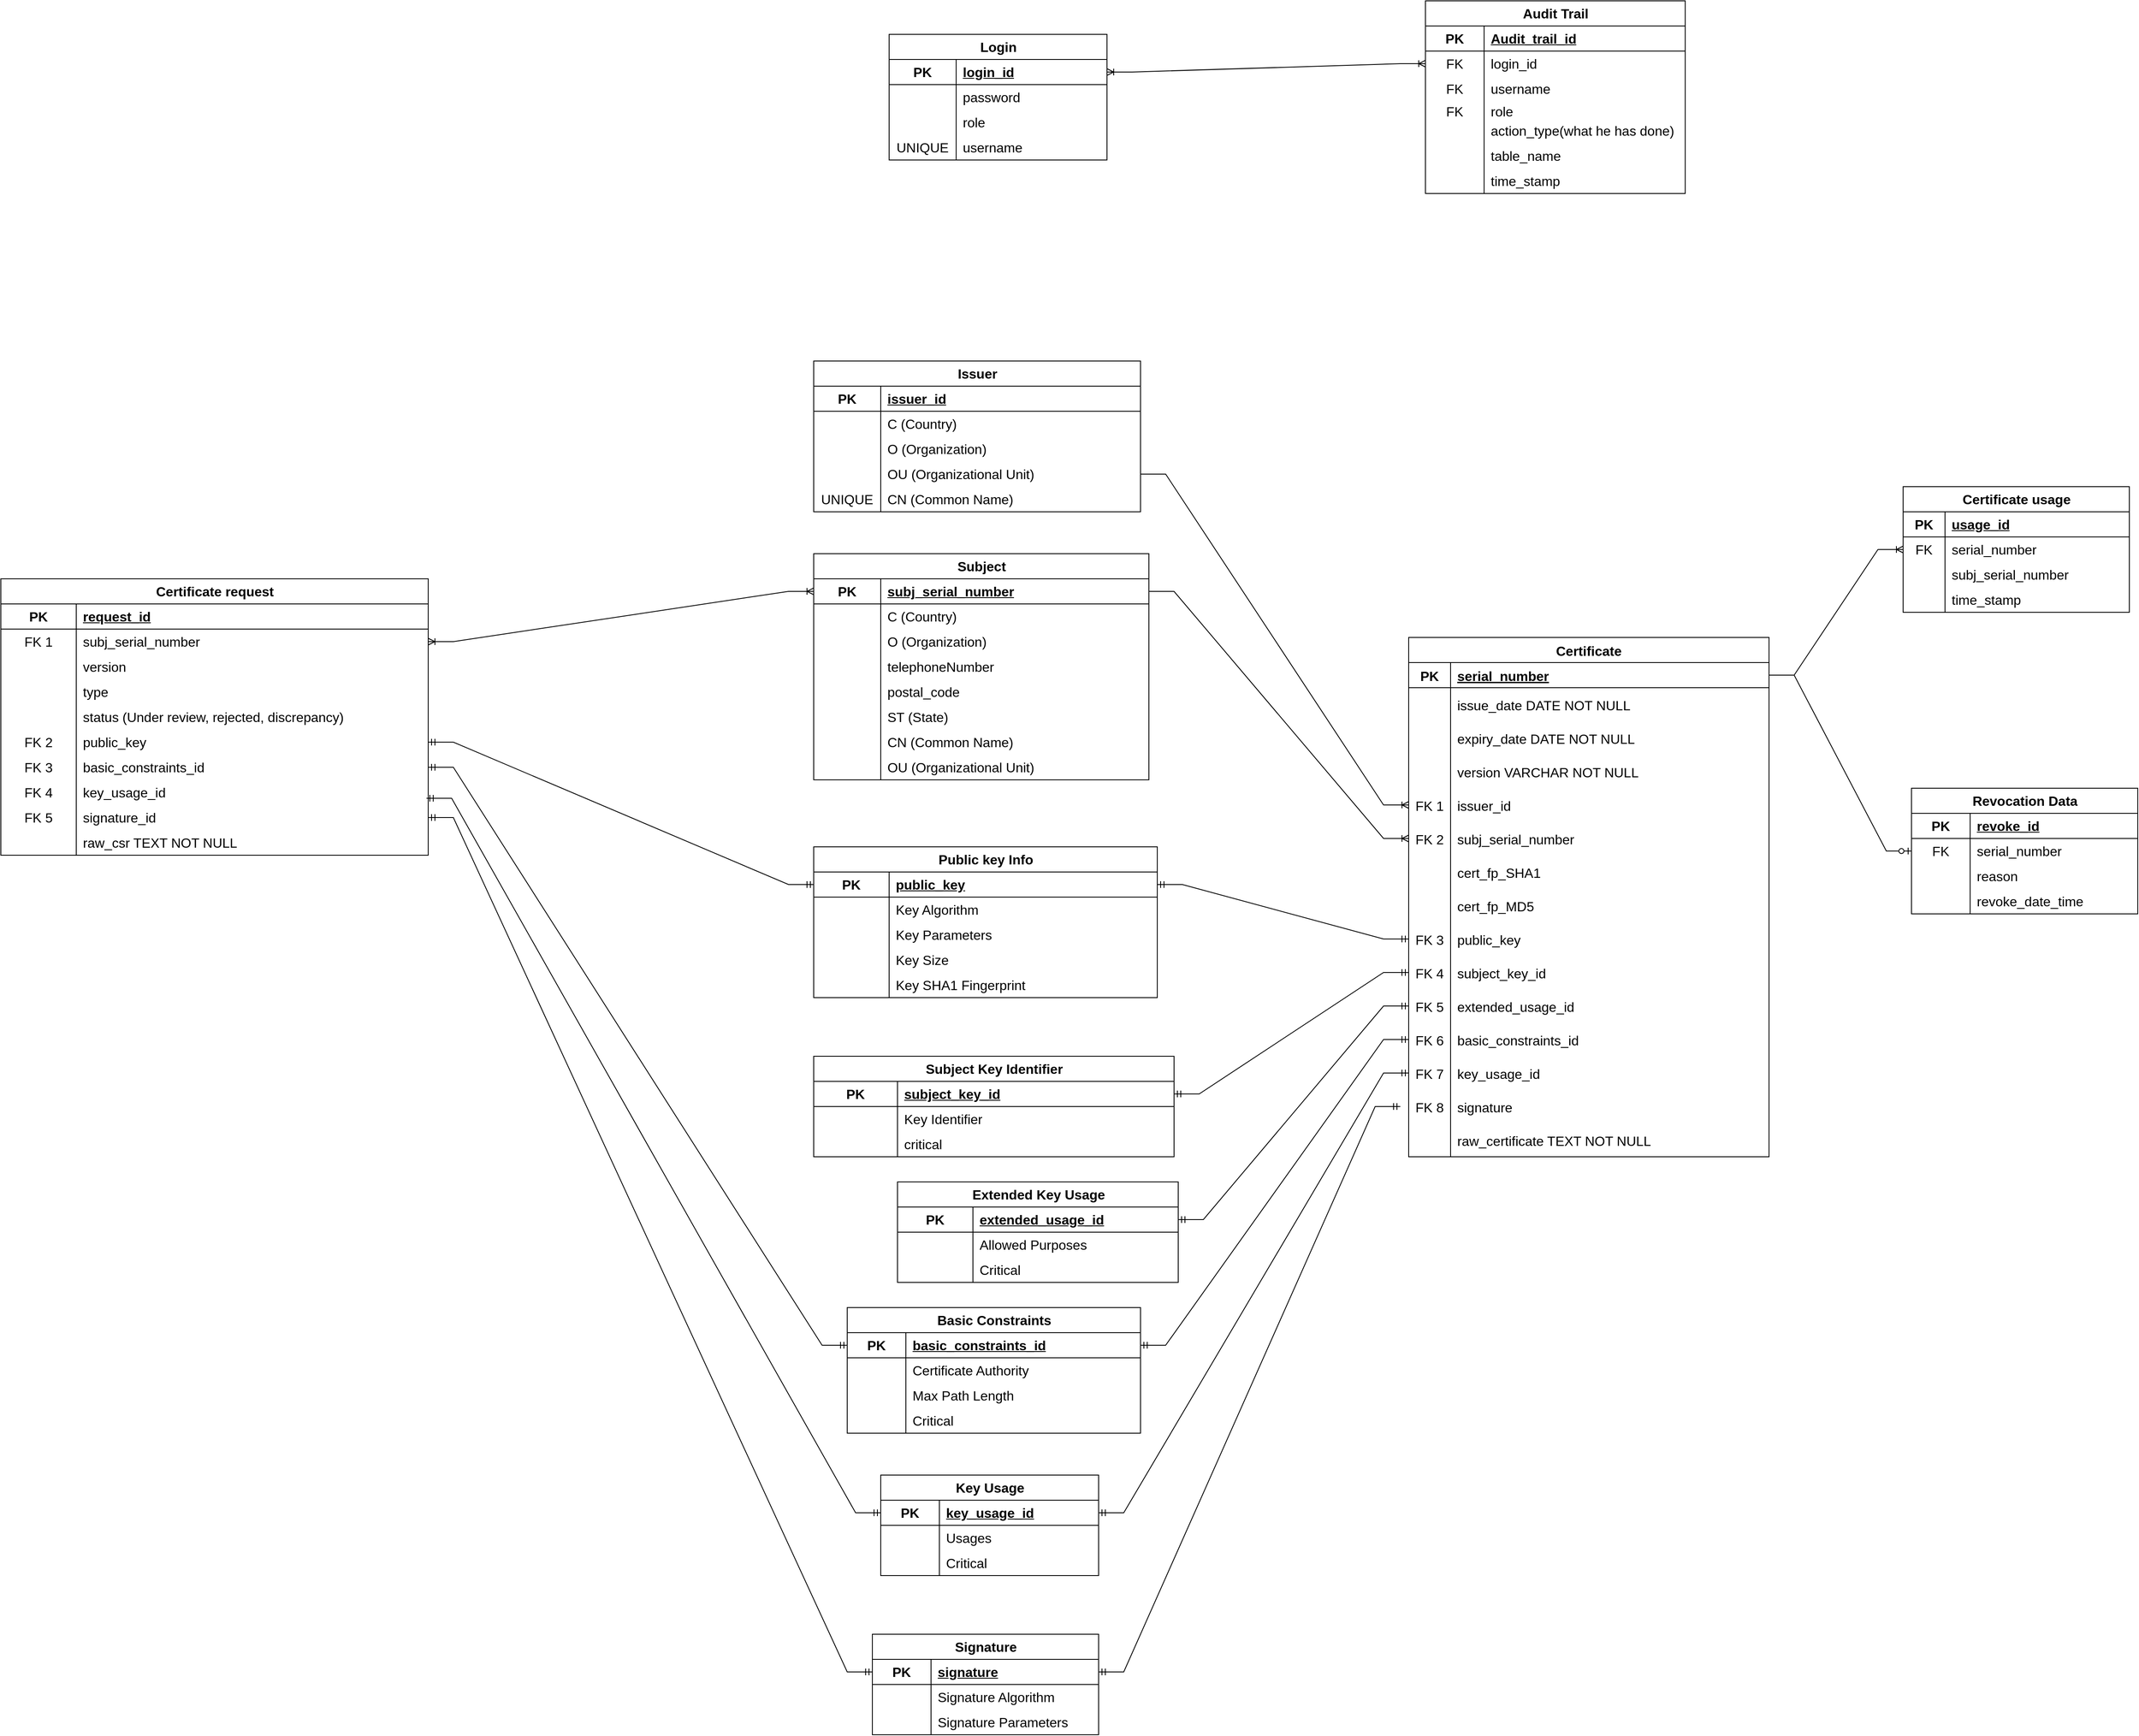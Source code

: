 <mxfile version="22.1.9" type="github">
  <diagram id="R2lEEEUBdFMjLlhIrx00" name="Page-1">
    <mxGraphModel dx="4720" dy="3064" grid="1" gridSize="10" guides="0" tooltips="1" connect="1" arrows="1" fold="1" page="1" pageScale="1" pageWidth="3300" pageHeight="2339" math="0" shadow="0" extFonts="Permanent Marker^https://fonts.googleapis.com/css?family=Permanent+Marker">
      <root>
        <mxCell id="0" />
        <mxCell id="1" parent="0" />
        <mxCell id="C-vyLk0tnHw3VtMMgP7b-23" value="Certificate" style="shape=table;startSize=30;container=1;collapsible=1;childLayout=tableLayout;fixedRows=1;rowLines=0;fontStyle=1;align=center;resizeLast=1;fillColor=none;strokeColor=#000000;fontSize=16;" parent="1" vertex="1">
          <mxGeometry x="-1190" y="-1460" width="430" height="620" as="geometry" />
        </mxCell>
        <mxCell id="C-vyLk0tnHw3VtMMgP7b-24" value="" style="shape=partialRectangle;collapsible=0;dropTarget=0;pointerEvents=0;fillColor=none;points=[[0,0.5],[1,0.5]];portConstraint=eastwest;top=0;left=0;right=0;bottom=1;fontSize=16;" parent="C-vyLk0tnHw3VtMMgP7b-23" vertex="1">
          <mxGeometry y="30" width="430" height="30" as="geometry" />
        </mxCell>
        <mxCell id="C-vyLk0tnHw3VtMMgP7b-25" value="PK" style="shape=partialRectangle;overflow=hidden;connectable=0;fillColor=none;top=0;left=0;bottom=0;right=0;fontStyle=1;fontSize=16;" parent="C-vyLk0tnHw3VtMMgP7b-24" vertex="1">
          <mxGeometry width="50" height="30" as="geometry">
            <mxRectangle width="50" height="30" as="alternateBounds" />
          </mxGeometry>
        </mxCell>
        <mxCell id="C-vyLk0tnHw3VtMMgP7b-26" value="serial_number" style="shape=partialRectangle;overflow=hidden;connectable=0;fillColor=none;top=0;left=0;bottom=0;right=0;align=left;spacingLeft=6;fontStyle=5;fontSize=16;" parent="C-vyLk0tnHw3VtMMgP7b-24" vertex="1">
          <mxGeometry x="50" width="380" height="30" as="geometry">
            <mxRectangle width="380" height="30" as="alternateBounds" />
          </mxGeometry>
        </mxCell>
        <mxCell id="C-vyLk0tnHw3VtMMgP7b-27" value="" style="shape=partialRectangle;collapsible=0;dropTarget=0;pointerEvents=0;fillColor=none;points=[[0,0.5],[1,0.5]];portConstraint=eastwest;top=0;left=0;right=0;bottom=0;fontSize=16;" parent="C-vyLk0tnHw3VtMMgP7b-23" vertex="1">
          <mxGeometry y="60" width="430" height="40" as="geometry" />
        </mxCell>
        <mxCell id="C-vyLk0tnHw3VtMMgP7b-28" value="" style="shape=partialRectangle;overflow=hidden;connectable=0;fillColor=none;top=0;left=0;bottom=0;right=0;strokeColor=#000000;fontSize=16;" parent="C-vyLk0tnHw3VtMMgP7b-27" vertex="1">
          <mxGeometry width="50" height="40" as="geometry">
            <mxRectangle width="50" height="40" as="alternateBounds" />
          </mxGeometry>
        </mxCell>
        <mxCell id="C-vyLk0tnHw3VtMMgP7b-29" value="issue_date DATE NOT NULL" style="shape=partialRectangle;overflow=hidden;connectable=0;fillColor=none;top=0;left=0;bottom=0;right=0;align=left;spacingLeft=6;dashed=1;strokeColor=#000000;fontSize=16;" parent="C-vyLk0tnHw3VtMMgP7b-27" vertex="1">
          <mxGeometry x="50" width="380" height="40" as="geometry">
            <mxRectangle width="380" height="40" as="alternateBounds" />
          </mxGeometry>
        </mxCell>
        <mxCell id="17bObgYSpj2WF66oxN5m-48" value="" style="shape=partialRectangle;collapsible=0;dropTarget=0;pointerEvents=0;fillColor=none;points=[[0,0.5],[1,0.5]];portConstraint=eastwest;top=0;left=0;right=0;bottom=0;fontSize=16;" parent="C-vyLk0tnHw3VtMMgP7b-23" vertex="1">
          <mxGeometry y="100" width="430" height="40" as="geometry" />
        </mxCell>
        <mxCell id="17bObgYSpj2WF66oxN5m-49" value="" style="shape=partialRectangle;overflow=hidden;connectable=0;fillColor=none;top=0;left=0;bottom=0;right=0;strokeColor=#000000;fontSize=16;" parent="17bObgYSpj2WF66oxN5m-48" vertex="1">
          <mxGeometry width="50" height="40" as="geometry">
            <mxRectangle width="50" height="40" as="alternateBounds" />
          </mxGeometry>
        </mxCell>
        <mxCell id="17bObgYSpj2WF66oxN5m-50" value="expiry_date DATE NOT NULL" style="shape=partialRectangle;overflow=hidden;connectable=0;fillColor=none;top=0;left=0;bottom=0;right=0;align=left;spacingLeft=6;dashed=1;strokeColor=#000000;fontSize=16;" parent="17bObgYSpj2WF66oxN5m-48" vertex="1">
          <mxGeometry x="50" width="380" height="40" as="geometry">
            <mxRectangle width="380" height="40" as="alternateBounds" />
          </mxGeometry>
        </mxCell>
        <mxCell id="17bObgYSpj2WF66oxN5m-51" value="" style="shape=partialRectangle;collapsible=0;dropTarget=0;pointerEvents=0;fillColor=none;points=[[0,0.5],[1,0.5]];portConstraint=eastwest;top=0;left=0;right=0;bottom=0;fontSize=16;" parent="C-vyLk0tnHw3VtMMgP7b-23" vertex="1">
          <mxGeometry y="140" width="430" height="40" as="geometry" />
        </mxCell>
        <mxCell id="17bObgYSpj2WF66oxN5m-52" value="" style="shape=partialRectangle;overflow=hidden;connectable=0;fillColor=none;top=0;left=0;bottom=0;right=0;strokeColor=#000000;fontSize=16;" parent="17bObgYSpj2WF66oxN5m-51" vertex="1">
          <mxGeometry width="50" height="40" as="geometry">
            <mxRectangle width="50" height="40" as="alternateBounds" />
          </mxGeometry>
        </mxCell>
        <mxCell id="17bObgYSpj2WF66oxN5m-53" value="version VARCHAR NOT NULL" style="shape=partialRectangle;overflow=hidden;connectable=0;fillColor=none;top=0;left=0;bottom=0;right=0;align=left;spacingLeft=6;dashed=1;strokeColor=#000000;fontSize=16;" parent="17bObgYSpj2WF66oxN5m-51" vertex="1">
          <mxGeometry x="50" width="380" height="40" as="geometry">
            <mxRectangle width="380" height="40" as="alternateBounds" />
          </mxGeometry>
        </mxCell>
        <mxCell id="JsjeuOleq2LhqQmNNz2R-30" value="" style="shape=partialRectangle;collapsible=0;dropTarget=0;pointerEvents=0;fillColor=none;points=[[0,0.5],[1,0.5]];portConstraint=eastwest;top=0;left=0;right=0;bottom=0;fontSize=16;" parent="C-vyLk0tnHw3VtMMgP7b-23" vertex="1">
          <mxGeometry y="180" width="430" height="40" as="geometry" />
        </mxCell>
        <mxCell id="JsjeuOleq2LhqQmNNz2R-31" value="FK 1" style="shape=partialRectangle;overflow=hidden;connectable=0;fillColor=none;top=0;left=0;bottom=0;right=0;strokeColor=#000000;fontSize=16;" parent="JsjeuOleq2LhqQmNNz2R-30" vertex="1">
          <mxGeometry width="50" height="40" as="geometry">
            <mxRectangle width="50" height="40" as="alternateBounds" />
          </mxGeometry>
        </mxCell>
        <mxCell id="JsjeuOleq2LhqQmNNz2R-32" value="issuer_id" style="shape=partialRectangle;overflow=hidden;connectable=0;fillColor=none;top=0;left=0;bottom=0;right=0;align=left;spacingLeft=6;dashed=1;strokeColor=#000000;fontSize=16;" parent="JsjeuOleq2LhqQmNNz2R-30" vertex="1">
          <mxGeometry x="50" width="380" height="40" as="geometry">
            <mxRectangle width="380" height="40" as="alternateBounds" />
          </mxGeometry>
        </mxCell>
        <mxCell id="17bObgYSpj2WF66oxN5m-54" value="" style="shape=partialRectangle;collapsible=0;dropTarget=0;pointerEvents=0;fillColor=none;points=[[0,0.5],[1,0.5]];portConstraint=eastwest;top=0;left=0;right=0;bottom=0;fontSize=16;" parent="C-vyLk0tnHw3VtMMgP7b-23" vertex="1">
          <mxGeometry y="220" width="430" height="40" as="geometry" />
        </mxCell>
        <mxCell id="17bObgYSpj2WF66oxN5m-55" value="FK 2" style="shape=partialRectangle;overflow=hidden;connectable=0;fillColor=none;top=0;left=0;bottom=0;right=0;strokeColor=#000000;fontSize=16;" parent="17bObgYSpj2WF66oxN5m-54" vertex="1">
          <mxGeometry width="50" height="40" as="geometry">
            <mxRectangle width="50" height="40" as="alternateBounds" />
          </mxGeometry>
        </mxCell>
        <mxCell id="17bObgYSpj2WF66oxN5m-56" value="subj_serial_number" style="shape=partialRectangle;overflow=hidden;connectable=0;fillColor=none;top=0;left=0;bottom=0;right=0;align=left;spacingLeft=6;dashed=1;strokeColor=#000000;fontSize=16;" parent="17bObgYSpj2WF66oxN5m-54" vertex="1">
          <mxGeometry x="50" width="380" height="40" as="geometry">
            <mxRectangle width="380" height="40" as="alternateBounds" />
          </mxGeometry>
        </mxCell>
        <mxCell id="17bObgYSpj2WF66oxN5m-61" value="" style="shape=partialRectangle;collapsible=0;dropTarget=0;pointerEvents=0;fillColor=none;points=[[0,0.5],[1,0.5]];portConstraint=eastwest;top=0;left=0;right=0;bottom=0;fontSize=16;" parent="C-vyLk0tnHw3VtMMgP7b-23" vertex="1">
          <mxGeometry y="260" width="430" height="40" as="geometry" />
        </mxCell>
        <mxCell id="17bObgYSpj2WF66oxN5m-62" value="" style="shape=partialRectangle;overflow=hidden;connectable=0;fillColor=none;top=0;left=0;bottom=0;right=0;strokeColor=#000000;fontSize=16;" parent="17bObgYSpj2WF66oxN5m-61" vertex="1">
          <mxGeometry width="50" height="40" as="geometry">
            <mxRectangle width="50" height="40" as="alternateBounds" />
          </mxGeometry>
        </mxCell>
        <mxCell id="17bObgYSpj2WF66oxN5m-63" value="cert_fp_SHA1" style="shape=partialRectangle;overflow=hidden;connectable=0;fillColor=none;top=0;left=0;bottom=0;right=0;align=left;spacingLeft=6;dashed=1;strokeColor=#000000;fontSize=16;" parent="17bObgYSpj2WF66oxN5m-61" vertex="1">
          <mxGeometry x="50" width="380" height="40" as="geometry">
            <mxRectangle width="380" height="40" as="alternateBounds" />
          </mxGeometry>
        </mxCell>
        <mxCell id="17bObgYSpj2WF66oxN5m-64" value="" style="shape=partialRectangle;collapsible=0;dropTarget=0;pointerEvents=0;fillColor=none;points=[[0,0.5],[1,0.5]];portConstraint=eastwest;top=0;left=0;right=0;bottom=0;fontSize=16;" parent="C-vyLk0tnHw3VtMMgP7b-23" vertex="1">
          <mxGeometry y="300" width="430" height="40" as="geometry" />
        </mxCell>
        <mxCell id="17bObgYSpj2WF66oxN5m-65" value="" style="shape=partialRectangle;overflow=hidden;connectable=0;fillColor=none;top=0;left=0;bottom=0;right=0;strokeColor=#000000;fontSize=16;" parent="17bObgYSpj2WF66oxN5m-64" vertex="1">
          <mxGeometry width="50" height="40" as="geometry">
            <mxRectangle width="50" height="40" as="alternateBounds" />
          </mxGeometry>
        </mxCell>
        <mxCell id="17bObgYSpj2WF66oxN5m-66" value="cert_fp_MD5" style="shape=partialRectangle;overflow=hidden;connectable=0;fillColor=none;top=0;left=0;bottom=0;right=0;align=left;spacingLeft=6;dashed=1;strokeColor=#000000;fontSize=16;" parent="17bObgYSpj2WF66oxN5m-64" vertex="1">
          <mxGeometry x="50" width="380" height="40" as="geometry">
            <mxRectangle width="380" height="40" as="alternateBounds" />
          </mxGeometry>
        </mxCell>
        <mxCell id="17bObgYSpj2WF66oxN5m-67" value="" style="shape=partialRectangle;collapsible=0;dropTarget=0;pointerEvents=0;fillColor=none;points=[[0,0.5],[1,0.5]];portConstraint=eastwest;top=0;left=0;right=0;bottom=0;fontSize=16;" parent="C-vyLk0tnHw3VtMMgP7b-23" vertex="1">
          <mxGeometry y="340" width="430" height="40" as="geometry" />
        </mxCell>
        <mxCell id="17bObgYSpj2WF66oxN5m-68" value="FK 3" style="shape=partialRectangle;overflow=hidden;connectable=0;fillColor=none;top=0;left=0;bottom=0;right=0;strokeColor=#000000;fontSize=16;" parent="17bObgYSpj2WF66oxN5m-67" vertex="1">
          <mxGeometry width="50" height="40" as="geometry">
            <mxRectangle width="50" height="40" as="alternateBounds" />
          </mxGeometry>
        </mxCell>
        <mxCell id="17bObgYSpj2WF66oxN5m-69" value="public_key" style="shape=partialRectangle;overflow=hidden;connectable=0;fillColor=none;top=0;left=0;bottom=0;right=0;align=left;spacingLeft=6;dashed=1;strokeColor=#000000;fontSize=16;" parent="17bObgYSpj2WF66oxN5m-67" vertex="1">
          <mxGeometry x="50" width="380" height="40" as="geometry">
            <mxRectangle width="380" height="40" as="alternateBounds" />
          </mxGeometry>
        </mxCell>
        <mxCell id="17bObgYSpj2WF66oxN5m-70" value="" style="shape=partialRectangle;collapsible=0;dropTarget=0;pointerEvents=0;fillColor=none;points=[[0,0.5],[1,0.5]];portConstraint=eastwest;top=0;left=0;right=0;bottom=0;fontSize=16;" parent="C-vyLk0tnHw3VtMMgP7b-23" vertex="1">
          <mxGeometry y="380" width="430" height="40" as="geometry" />
        </mxCell>
        <mxCell id="17bObgYSpj2WF66oxN5m-71" value="FK 4" style="shape=partialRectangle;overflow=hidden;connectable=0;fillColor=none;top=0;left=0;bottom=0;right=0;strokeColor=#000000;fontSize=16;" parent="17bObgYSpj2WF66oxN5m-70" vertex="1">
          <mxGeometry width="50" height="40" as="geometry">
            <mxRectangle width="50" height="40" as="alternateBounds" />
          </mxGeometry>
        </mxCell>
        <mxCell id="17bObgYSpj2WF66oxN5m-72" value="subject_key_id" style="shape=partialRectangle;overflow=hidden;connectable=0;fillColor=none;top=0;left=0;bottom=0;right=0;align=left;spacingLeft=6;dashed=1;strokeColor=#000000;fontSize=16;" parent="17bObgYSpj2WF66oxN5m-70" vertex="1">
          <mxGeometry x="50" width="380" height="40" as="geometry">
            <mxRectangle width="380" height="40" as="alternateBounds" />
          </mxGeometry>
        </mxCell>
        <mxCell id="17bObgYSpj2WF66oxN5m-82" value="" style="shape=partialRectangle;collapsible=0;dropTarget=0;pointerEvents=0;fillColor=none;points=[[0,0.5],[1,0.5]];portConstraint=eastwest;top=0;left=0;right=0;bottom=0;fontSize=16;" parent="C-vyLk0tnHw3VtMMgP7b-23" vertex="1">
          <mxGeometry y="420" width="430" height="40" as="geometry" />
        </mxCell>
        <mxCell id="17bObgYSpj2WF66oxN5m-83" value="FK 5" style="shape=partialRectangle;overflow=hidden;connectable=0;fillColor=none;top=0;left=0;bottom=0;right=0;strokeColor=#000000;fontSize=16;" parent="17bObgYSpj2WF66oxN5m-82" vertex="1">
          <mxGeometry width="50" height="40" as="geometry">
            <mxRectangle width="50" height="40" as="alternateBounds" />
          </mxGeometry>
        </mxCell>
        <mxCell id="17bObgYSpj2WF66oxN5m-84" value="extended_usage_id" style="shape=partialRectangle;overflow=hidden;connectable=0;fillColor=none;top=0;left=0;bottom=0;right=0;align=left;spacingLeft=6;dashed=1;strokeColor=#000000;fontSize=16;" parent="17bObgYSpj2WF66oxN5m-82" vertex="1">
          <mxGeometry x="50" width="380" height="40" as="geometry">
            <mxRectangle width="380" height="40" as="alternateBounds" />
          </mxGeometry>
        </mxCell>
        <mxCell id="17bObgYSpj2WF66oxN5m-73" value="" style="shape=partialRectangle;collapsible=0;dropTarget=0;pointerEvents=0;fillColor=none;points=[[0,0.5],[1,0.5]];portConstraint=eastwest;top=0;left=0;right=0;bottom=0;fontSize=16;" parent="C-vyLk0tnHw3VtMMgP7b-23" vertex="1">
          <mxGeometry y="460" width="430" height="40" as="geometry" />
        </mxCell>
        <mxCell id="17bObgYSpj2WF66oxN5m-74" value="FK 6" style="shape=partialRectangle;overflow=hidden;connectable=0;fillColor=none;top=0;left=0;bottom=0;right=0;strokeColor=#000000;fontSize=16;" parent="17bObgYSpj2WF66oxN5m-73" vertex="1">
          <mxGeometry width="50" height="40" as="geometry">
            <mxRectangle width="50" height="40" as="alternateBounds" />
          </mxGeometry>
        </mxCell>
        <mxCell id="17bObgYSpj2WF66oxN5m-75" value="basic_constraints_id" style="shape=partialRectangle;overflow=hidden;connectable=0;fillColor=none;top=0;left=0;bottom=0;right=0;align=left;spacingLeft=6;dashed=1;strokeColor=#000000;fontSize=16;" parent="17bObgYSpj2WF66oxN5m-73" vertex="1">
          <mxGeometry x="50" width="380" height="40" as="geometry">
            <mxRectangle width="380" height="40" as="alternateBounds" />
          </mxGeometry>
        </mxCell>
        <mxCell id="17bObgYSpj2WF66oxN5m-76" value="" style="shape=partialRectangle;collapsible=0;dropTarget=0;pointerEvents=0;fillColor=none;points=[[0,0.5],[1,0.5]];portConstraint=eastwest;top=0;left=0;right=0;bottom=0;fontSize=16;" parent="C-vyLk0tnHw3VtMMgP7b-23" vertex="1">
          <mxGeometry y="500" width="430" height="40" as="geometry" />
        </mxCell>
        <mxCell id="17bObgYSpj2WF66oxN5m-77" value="FK 7" style="shape=partialRectangle;overflow=hidden;connectable=0;fillColor=none;top=0;left=0;bottom=0;right=0;strokeColor=#000000;fontSize=16;" parent="17bObgYSpj2WF66oxN5m-76" vertex="1">
          <mxGeometry width="50" height="40" as="geometry">
            <mxRectangle width="50" height="40" as="alternateBounds" />
          </mxGeometry>
        </mxCell>
        <mxCell id="17bObgYSpj2WF66oxN5m-78" value="key_usage_id" style="shape=partialRectangle;overflow=hidden;connectable=0;fillColor=none;top=0;left=0;bottom=0;right=0;align=left;spacingLeft=6;dashed=1;strokeColor=#000000;fontSize=16;" parent="17bObgYSpj2WF66oxN5m-76" vertex="1">
          <mxGeometry x="50" width="380" height="40" as="geometry">
            <mxRectangle width="380" height="40" as="alternateBounds" />
          </mxGeometry>
        </mxCell>
        <mxCell id="17bObgYSpj2WF66oxN5m-79" value="" style="shape=partialRectangle;collapsible=0;dropTarget=0;pointerEvents=0;fillColor=none;points=[[0,0.5],[1,0.5]];portConstraint=eastwest;top=0;left=0;right=0;bottom=0;fontSize=16;" parent="C-vyLk0tnHw3VtMMgP7b-23" vertex="1">
          <mxGeometry y="540" width="430" height="40" as="geometry" />
        </mxCell>
        <mxCell id="17bObgYSpj2WF66oxN5m-80" value="FK 8" style="shape=partialRectangle;overflow=hidden;connectable=0;fillColor=none;top=0;left=0;bottom=0;right=0;strokeColor=#000000;fontSize=16;" parent="17bObgYSpj2WF66oxN5m-79" vertex="1">
          <mxGeometry width="50" height="40" as="geometry">
            <mxRectangle width="50" height="40" as="alternateBounds" />
          </mxGeometry>
        </mxCell>
        <mxCell id="17bObgYSpj2WF66oxN5m-81" value="signature" style="shape=partialRectangle;overflow=hidden;connectable=0;fillColor=none;top=0;left=0;bottom=0;right=0;align=left;spacingLeft=6;dashed=1;strokeColor=#000000;fontSize=16;" parent="17bObgYSpj2WF66oxN5m-79" vertex="1">
          <mxGeometry x="50" width="380" height="40" as="geometry">
            <mxRectangle width="380" height="40" as="alternateBounds" />
          </mxGeometry>
        </mxCell>
        <mxCell id="BFu4falUhRQcTbq1laUE-4" value="" style="shape=partialRectangle;collapsible=0;dropTarget=0;pointerEvents=0;fillColor=none;points=[[0,0.5],[1,0.5]];portConstraint=eastwest;top=0;left=0;right=0;bottom=0;fontSize=16;" vertex="1" parent="C-vyLk0tnHw3VtMMgP7b-23">
          <mxGeometry y="580" width="430" height="40" as="geometry" />
        </mxCell>
        <mxCell id="BFu4falUhRQcTbq1laUE-5" value="" style="shape=partialRectangle;overflow=hidden;connectable=0;fillColor=none;top=0;left=0;bottom=0;right=0;strokeColor=#000000;fontSize=16;" vertex="1" parent="BFu4falUhRQcTbq1laUE-4">
          <mxGeometry width="50" height="40" as="geometry">
            <mxRectangle width="50" height="40" as="alternateBounds" />
          </mxGeometry>
        </mxCell>
        <mxCell id="BFu4falUhRQcTbq1laUE-6" value="raw_certificate TEXT NOT NULL" style="shape=partialRectangle;overflow=hidden;connectable=0;fillColor=none;top=0;left=0;bottom=0;right=0;align=left;spacingLeft=6;dashed=1;strokeColor=#000000;fontSize=16;" vertex="1" parent="BFu4falUhRQcTbq1laUE-4">
          <mxGeometry x="50" width="380" height="40" as="geometry">
            <mxRectangle width="380" height="40" as="alternateBounds" />
          </mxGeometry>
        </mxCell>
        <mxCell id="17bObgYSpj2WF66oxN5m-85" value="Subject" style="shape=table;startSize=30;container=1;collapsible=1;childLayout=tableLayout;fixedRows=1;rowLines=0;fontStyle=1;align=center;resizeLast=1;html=1;fontSize=16;" parent="1" vertex="1">
          <mxGeometry x="-1900" y="-1560" width="400" height="270" as="geometry" />
        </mxCell>
        <mxCell id="17bObgYSpj2WF66oxN5m-86" value="" style="shape=tableRow;horizontal=0;startSize=0;swimlaneHead=0;swimlaneBody=0;fillColor=none;collapsible=0;dropTarget=0;points=[[0,0.5],[1,0.5]];portConstraint=eastwest;top=0;left=0;right=0;bottom=1;fontSize=16;" parent="17bObgYSpj2WF66oxN5m-85" vertex="1">
          <mxGeometry y="30" width="400" height="30" as="geometry" />
        </mxCell>
        <mxCell id="17bObgYSpj2WF66oxN5m-87" value="PK" style="shape=partialRectangle;connectable=0;fillColor=none;top=0;left=0;bottom=0;right=0;fontStyle=1;overflow=hidden;whiteSpace=wrap;html=1;fontSize=16;" parent="17bObgYSpj2WF66oxN5m-86" vertex="1">
          <mxGeometry width="80" height="30" as="geometry">
            <mxRectangle width="80" height="30" as="alternateBounds" />
          </mxGeometry>
        </mxCell>
        <mxCell id="17bObgYSpj2WF66oxN5m-88" value="subj_serial_number" style="shape=partialRectangle;connectable=0;fillColor=none;top=0;left=0;bottom=0;right=0;align=left;spacingLeft=6;fontStyle=5;overflow=hidden;whiteSpace=wrap;html=1;fontSize=16;" parent="17bObgYSpj2WF66oxN5m-86" vertex="1">
          <mxGeometry x="80" width="320" height="30" as="geometry">
            <mxRectangle width="320" height="30" as="alternateBounds" />
          </mxGeometry>
        </mxCell>
        <mxCell id="17bObgYSpj2WF66oxN5m-92" value="" style="shape=tableRow;horizontal=0;startSize=0;swimlaneHead=0;swimlaneBody=0;fillColor=none;collapsible=0;dropTarget=0;points=[[0,0.5],[1,0.5]];portConstraint=eastwest;top=0;left=0;right=0;bottom=0;fontSize=16;" parent="17bObgYSpj2WF66oxN5m-85" vertex="1">
          <mxGeometry y="60" width="400" height="30" as="geometry" />
        </mxCell>
        <mxCell id="17bObgYSpj2WF66oxN5m-93" value="" style="shape=partialRectangle;connectable=0;fillColor=none;top=0;left=0;bottom=0;right=0;editable=1;overflow=hidden;whiteSpace=wrap;html=1;fontSize=16;" parent="17bObgYSpj2WF66oxN5m-92" vertex="1">
          <mxGeometry width="80" height="30" as="geometry">
            <mxRectangle width="80" height="30" as="alternateBounds" />
          </mxGeometry>
        </mxCell>
        <mxCell id="17bObgYSpj2WF66oxN5m-94" value="C (Country)" style="shape=partialRectangle;connectable=0;fillColor=none;top=0;left=0;bottom=0;right=0;align=left;spacingLeft=6;overflow=hidden;whiteSpace=wrap;html=1;fontSize=16;" parent="17bObgYSpj2WF66oxN5m-92" vertex="1">
          <mxGeometry x="80" width="320" height="30" as="geometry">
            <mxRectangle width="320" height="30" as="alternateBounds" />
          </mxGeometry>
        </mxCell>
        <mxCell id="17bObgYSpj2WF66oxN5m-95" value="" style="shape=tableRow;horizontal=0;startSize=0;swimlaneHead=0;swimlaneBody=0;fillColor=none;collapsible=0;dropTarget=0;points=[[0,0.5],[1,0.5]];portConstraint=eastwest;top=0;left=0;right=0;bottom=0;fontSize=16;" parent="17bObgYSpj2WF66oxN5m-85" vertex="1">
          <mxGeometry y="90" width="400" height="30" as="geometry" />
        </mxCell>
        <mxCell id="17bObgYSpj2WF66oxN5m-96" value="" style="shape=partialRectangle;connectable=0;fillColor=none;top=0;left=0;bottom=0;right=0;editable=1;overflow=hidden;whiteSpace=wrap;html=1;fontSize=16;" parent="17bObgYSpj2WF66oxN5m-95" vertex="1">
          <mxGeometry width="80" height="30" as="geometry">
            <mxRectangle width="80" height="30" as="alternateBounds" />
          </mxGeometry>
        </mxCell>
        <mxCell id="17bObgYSpj2WF66oxN5m-97" value="O (Organization)" style="shape=partialRectangle;connectable=0;fillColor=none;top=0;left=0;bottom=0;right=0;align=left;spacingLeft=6;overflow=hidden;whiteSpace=wrap;html=1;fontSize=16;" parent="17bObgYSpj2WF66oxN5m-95" vertex="1">
          <mxGeometry x="80" width="320" height="30" as="geometry">
            <mxRectangle width="320" height="30" as="alternateBounds" />
          </mxGeometry>
        </mxCell>
        <mxCell id="17bObgYSpj2WF66oxN5m-98" value="" style="shape=tableRow;horizontal=0;startSize=0;swimlaneHead=0;swimlaneBody=0;fillColor=none;collapsible=0;dropTarget=0;points=[[0,0.5],[1,0.5]];portConstraint=eastwest;top=0;left=0;right=0;bottom=0;fontSize=16;" parent="17bObgYSpj2WF66oxN5m-85" vertex="1">
          <mxGeometry y="120" width="400" height="30" as="geometry" />
        </mxCell>
        <mxCell id="17bObgYSpj2WF66oxN5m-99" value="" style="shape=partialRectangle;connectable=0;fillColor=none;top=0;left=0;bottom=0;right=0;editable=1;overflow=hidden;whiteSpace=wrap;html=1;fontSize=16;" parent="17bObgYSpj2WF66oxN5m-98" vertex="1">
          <mxGeometry width="80" height="30" as="geometry">
            <mxRectangle width="80" height="30" as="alternateBounds" />
          </mxGeometry>
        </mxCell>
        <mxCell id="17bObgYSpj2WF66oxN5m-100" value="telephoneNumber" style="shape=partialRectangle;connectable=0;fillColor=none;top=0;left=0;bottom=0;right=0;align=left;spacingLeft=6;overflow=hidden;whiteSpace=wrap;html=1;fontSize=16;" parent="17bObgYSpj2WF66oxN5m-98" vertex="1">
          <mxGeometry x="80" width="320" height="30" as="geometry">
            <mxRectangle width="320" height="30" as="alternateBounds" />
          </mxGeometry>
        </mxCell>
        <mxCell id="17bObgYSpj2WF66oxN5m-101" value="" style="shape=tableRow;horizontal=0;startSize=0;swimlaneHead=0;swimlaneBody=0;fillColor=none;collapsible=0;dropTarget=0;points=[[0,0.5],[1,0.5]];portConstraint=eastwest;top=0;left=0;right=0;bottom=0;fontSize=16;" parent="17bObgYSpj2WF66oxN5m-85" vertex="1">
          <mxGeometry y="150" width="400" height="30" as="geometry" />
        </mxCell>
        <mxCell id="17bObgYSpj2WF66oxN5m-102" value="" style="shape=partialRectangle;connectable=0;fillColor=none;top=0;left=0;bottom=0;right=0;editable=1;overflow=hidden;whiteSpace=wrap;html=1;fontSize=16;" parent="17bObgYSpj2WF66oxN5m-101" vertex="1">
          <mxGeometry width="80" height="30" as="geometry">
            <mxRectangle width="80" height="30" as="alternateBounds" />
          </mxGeometry>
        </mxCell>
        <mxCell id="17bObgYSpj2WF66oxN5m-103" value="postal_code" style="shape=partialRectangle;connectable=0;fillColor=none;top=0;left=0;bottom=0;right=0;align=left;spacingLeft=6;overflow=hidden;whiteSpace=wrap;html=1;fontSize=16;" parent="17bObgYSpj2WF66oxN5m-101" vertex="1">
          <mxGeometry x="80" width="320" height="30" as="geometry">
            <mxRectangle width="320" height="30" as="alternateBounds" />
          </mxGeometry>
        </mxCell>
        <mxCell id="17bObgYSpj2WF66oxN5m-110" value="" style="shape=tableRow;horizontal=0;startSize=0;swimlaneHead=0;swimlaneBody=0;fillColor=none;collapsible=0;dropTarget=0;points=[[0,0.5],[1,0.5]];portConstraint=eastwest;top=0;left=0;right=0;bottom=0;fontSize=16;" parent="17bObgYSpj2WF66oxN5m-85" vertex="1">
          <mxGeometry y="180" width="400" height="30" as="geometry" />
        </mxCell>
        <mxCell id="17bObgYSpj2WF66oxN5m-111" value="" style="shape=partialRectangle;connectable=0;fillColor=none;top=0;left=0;bottom=0;right=0;editable=1;overflow=hidden;whiteSpace=wrap;html=1;fontSize=16;" parent="17bObgYSpj2WF66oxN5m-110" vertex="1">
          <mxGeometry width="80" height="30" as="geometry">
            <mxRectangle width="80" height="30" as="alternateBounds" />
          </mxGeometry>
        </mxCell>
        <mxCell id="17bObgYSpj2WF66oxN5m-112" value="ST (State)" style="shape=partialRectangle;connectable=0;fillColor=none;top=0;left=0;bottom=0;right=0;align=left;spacingLeft=6;overflow=hidden;whiteSpace=wrap;html=1;fontSize=16;" parent="17bObgYSpj2WF66oxN5m-110" vertex="1">
          <mxGeometry x="80" width="320" height="30" as="geometry">
            <mxRectangle width="320" height="30" as="alternateBounds" />
          </mxGeometry>
        </mxCell>
        <mxCell id="17bObgYSpj2WF66oxN5m-104" value="" style="shape=tableRow;horizontal=0;startSize=0;swimlaneHead=0;swimlaneBody=0;fillColor=none;collapsible=0;dropTarget=0;points=[[0,0.5],[1,0.5]];portConstraint=eastwest;top=0;left=0;right=0;bottom=0;fontSize=16;" parent="17bObgYSpj2WF66oxN5m-85" vertex="1">
          <mxGeometry y="210" width="400" height="30" as="geometry" />
        </mxCell>
        <mxCell id="17bObgYSpj2WF66oxN5m-105" value="" style="shape=partialRectangle;connectable=0;fillColor=none;top=0;left=0;bottom=0;right=0;editable=1;overflow=hidden;whiteSpace=wrap;html=1;fontSize=16;" parent="17bObgYSpj2WF66oxN5m-104" vertex="1">
          <mxGeometry width="80" height="30" as="geometry">
            <mxRectangle width="80" height="30" as="alternateBounds" />
          </mxGeometry>
        </mxCell>
        <mxCell id="17bObgYSpj2WF66oxN5m-106" value="CN (Common Name)" style="shape=partialRectangle;connectable=0;fillColor=none;top=0;left=0;bottom=0;right=0;align=left;spacingLeft=6;overflow=hidden;whiteSpace=wrap;html=1;fontSize=16;" parent="17bObgYSpj2WF66oxN5m-104" vertex="1">
          <mxGeometry x="80" width="320" height="30" as="geometry">
            <mxRectangle width="320" height="30" as="alternateBounds" />
          </mxGeometry>
        </mxCell>
        <mxCell id="17bObgYSpj2WF66oxN5m-107" value="" style="shape=tableRow;horizontal=0;startSize=0;swimlaneHead=0;swimlaneBody=0;fillColor=none;collapsible=0;dropTarget=0;points=[[0,0.5],[1,0.5]];portConstraint=eastwest;top=0;left=0;right=0;bottom=0;fontSize=16;" parent="17bObgYSpj2WF66oxN5m-85" vertex="1">
          <mxGeometry y="240" width="400" height="30" as="geometry" />
        </mxCell>
        <mxCell id="17bObgYSpj2WF66oxN5m-108" value="" style="shape=partialRectangle;connectable=0;fillColor=none;top=0;left=0;bottom=0;right=0;editable=1;overflow=hidden;whiteSpace=wrap;html=1;fontSize=16;" parent="17bObgYSpj2WF66oxN5m-107" vertex="1">
          <mxGeometry width="80" height="30" as="geometry">
            <mxRectangle width="80" height="30" as="alternateBounds" />
          </mxGeometry>
        </mxCell>
        <mxCell id="17bObgYSpj2WF66oxN5m-109" value="OU (Organizational Unit)" style="shape=partialRectangle;connectable=0;fillColor=none;top=0;left=0;bottom=0;right=0;align=left;spacingLeft=6;overflow=hidden;whiteSpace=wrap;html=1;fontSize=16;" parent="17bObgYSpj2WF66oxN5m-107" vertex="1">
          <mxGeometry x="80" width="320" height="30" as="geometry">
            <mxRectangle width="320" height="30" as="alternateBounds" />
          </mxGeometry>
        </mxCell>
        <mxCell id="17bObgYSpj2WF66oxN5m-113" value="Issuer" style="shape=table;startSize=30;container=1;collapsible=1;childLayout=tableLayout;fixedRows=1;rowLines=0;fontStyle=1;align=center;resizeLast=1;html=1;fontSize=16;" parent="1" vertex="1">
          <mxGeometry x="-1900" y="-1790" width="390" height="180" as="geometry" />
        </mxCell>
        <mxCell id="17bObgYSpj2WF66oxN5m-114" value="" style="shape=tableRow;horizontal=0;startSize=0;swimlaneHead=0;swimlaneBody=0;fillColor=none;collapsible=0;dropTarget=0;points=[[0,0.5],[1,0.5]];portConstraint=eastwest;top=0;left=0;right=0;bottom=1;fontSize=16;" parent="17bObgYSpj2WF66oxN5m-113" vertex="1">
          <mxGeometry y="30" width="390" height="30" as="geometry" />
        </mxCell>
        <mxCell id="17bObgYSpj2WF66oxN5m-115" value="PK" style="shape=partialRectangle;connectable=0;fillColor=none;top=0;left=0;bottom=0;right=0;fontStyle=1;overflow=hidden;whiteSpace=wrap;html=1;fontSize=16;" parent="17bObgYSpj2WF66oxN5m-114" vertex="1">
          <mxGeometry width="80" height="30" as="geometry">
            <mxRectangle width="80" height="30" as="alternateBounds" />
          </mxGeometry>
        </mxCell>
        <mxCell id="17bObgYSpj2WF66oxN5m-116" value="issuer_id" style="shape=partialRectangle;connectable=0;fillColor=none;top=0;left=0;bottom=0;right=0;align=left;spacingLeft=6;fontStyle=5;overflow=hidden;whiteSpace=wrap;html=1;fontSize=16;" parent="17bObgYSpj2WF66oxN5m-114" vertex="1">
          <mxGeometry x="80" width="310" height="30" as="geometry">
            <mxRectangle width="310" height="30" as="alternateBounds" />
          </mxGeometry>
        </mxCell>
        <mxCell id="17bObgYSpj2WF66oxN5m-117" value="" style="shape=tableRow;horizontal=0;startSize=0;swimlaneHead=0;swimlaneBody=0;fillColor=none;collapsible=0;dropTarget=0;points=[[0,0.5],[1,0.5]];portConstraint=eastwest;top=0;left=0;right=0;bottom=0;fontSize=16;" parent="17bObgYSpj2WF66oxN5m-113" vertex="1">
          <mxGeometry y="60" width="390" height="30" as="geometry" />
        </mxCell>
        <mxCell id="17bObgYSpj2WF66oxN5m-118" value="" style="shape=partialRectangle;connectable=0;fillColor=none;top=0;left=0;bottom=0;right=0;editable=1;overflow=hidden;whiteSpace=wrap;html=1;fontSize=16;" parent="17bObgYSpj2WF66oxN5m-117" vertex="1">
          <mxGeometry width="80" height="30" as="geometry">
            <mxRectangle width="80" height="30" as="alternateBounds" />
          </mxGeometry>
        </mxCell>
        <mxCell id="17bObgYSpj2WF66oxN5m-119" value="C (Country)" style="shape=partialRectangle;connectable=0;fillColor=none;top=0;left=0;bottom=0;right=0;align=left;spacingLeft=6;overflow=hidden;whiteSpace=wrap;html=1;fontSize=16;" parent="17bObgYSpj2WF66oxN5m-117" vertex="1">
          <mxGeometry x="80" width="310" height="30" as="geometry">
            <mxRectangle width="310" height="30" as="alternateBounds" />
          </mxGeometry>
        </mxCell>
        <mxCell id="17bObgYSpj2WF66oxN5m-120" value="" style="shape=tableRow;horizontal=0;startSize=0;swimlaneHead=0;swimlaneBody=0;fillColor=none;collapsible=0;dropTarget=0;points=[[0,0.5],[1,0.5]];portConstraint=eastwest;top=0;left=0;right=0;bottom=0;fontSize=16;" parent="17bObgYSpj2WF66oxN5m-113" vertex="1">
          <mxGeometry y="90" width="390" height="30" as="geometry" />
        </mxCell>
        <mxCell id="17bObgYSpj2WF66oxN5m-121" value="" style="shape=partialRectangle;connectable=0;fillColor=none;top=0;left=0;bottom=0;right=0;editable=1;overflow=hidden;whiteSpace=wrap;html=1;fontSize=16;" parent="17bObgYSpj2WF66oxN5m-120" vertex="1">
          <mxGeometry width="80" height="30" as="geometry">
            <mxRectangle width="80" height="30" as="alternateBounds" />
          </mxGeometry>
        </mxCell>
        <mxCell id="17bObgYSpj2WF66oxN5m-122" value="O (Organization)" style="shape=partialRectangle;connectable=0;fillColor=none;top=0;left=0;bottom=0;right=0;align=left;spacingLeft=6;overflow=hidden;whiteSpace=wrap;html=1;fontSize=16;" parent="17bObgYSpj2WF66oxN5m-120" vertex="1">
          <mxGeometry x="80" width="310" height="30" as="geometry">
            <mxRectangle width="310" height="30" as="alternateBounds" />
          </mxGeometry>
        </mxCell>
        <mxCell id="17bObgYSpj2WF66oxN5m-123" value="" style="shape=tableRow;horizontal=0;startSize=0;swimlaneHead=0;swimlaneBody=0;fillColor=none;collapsible=0;dropTarget=0;points=[[0,0.5],[1,0.5]];portConstraint=eastwest;top=0;left=0;right=0;bottom=0;fontSize=16;" parent="17bObgYSpj2WF66oxN5m-113" vertex="1">
          <mxGeometry y="120" width="390" height="30" as="geometry" />
        </mxCell>
        <mxCell id="17bObgYSpj2WF66oxN5m-124" value="" style="shape=partialRectangle;connectable=0;fillColor=none;top=0;left=0;bottom=0;right=0;editable=1;overflow=hidden;whiteSpace=wrap;html=1;fontSize=16;" parent="17bObgYSpj2WF66oxN5m-123" vertex="1">
          <mxGeometry width="80" height="30" as="geometry">
            <mxRectangle width="80" height="30" as="alternateBounds" />
          </mxGeometry>
        </mxCell>
        <mxCell id="17bObgYSpj2WF66oxN5m-125" value="OU (Organizational Unit)" style="shape=partialRectangle;connectable=0;fillColor=none;top=0;left=0;bottom=0;right=0;align=left;spacingLeft=6;overflow=hidden;whiteSpace=wrap;html=1;fontSize=16;" parent="17bObgYSpj2WF66oxN5m-123" vertex="1">
          <mxGeometry x="80" width="310" height="30" as="geometry">
            <mxRectangle width="310" height="30" as="alternateBounds" />
          </mxGeometry>
        </mxCell>
        <mxCell id="17bObgYSpj2WF66oxN5m-126" value="" style="shape=tableRow;horizontal=0;startSize=0;swimlaneHead=0;swimlaneBody=0;fillColor=none;collapsible=0;dropTarget=0;points=[[0,0.5],[1,0.5]];portConstraint=eastwest;top=0;left=0;right=0;bottom=0;fontSize=16;" parent="17bObgYSpj2WF66oxN5m-113" vertex="1">
          <mxGeometry y="150" width="390" height="30" as="geometry" />
        </mxCell>
        <mxCell id="17bObgYSpj2WF66oxN5m-127" value="UNIQUE" style="shape=partialRectangle;connectable=0;fillColor=none;top=0;left=0;bottom=0;right=0;editable=1;overflow=hidden;whiteSpace=wrap;html=1;fontSize=16;" parent="17bObgYSpj2WF66oxN5m-126" vertex="1">
          <mxGeometry width="80" height="30" as="geometry">
            <mxRectangle width="80" height="30" as="alternateBounds" />
          </mxGeometry>
        </mxCell>
        <mxCell id="17bObgYSpj2WF66oxN5m-128" value="CN (Common Name)" style="shape=partialRectangle;connectable=0;fillColor=none;top=0;left=0;bottom=0;right=0;align=left;spacingLeft=6;overflow=hidden;whiteSpace=wrap;html=1;fontSize=16;" parent="17bObgYSpj2WF66oxN5m-126" vertex="1">
          <mxGeometry x="80" width="310" height="30" as="geometry">
            <mxRectangle width="310" height="30" as="alternateBounds" />
          </mxGeometry>
        </mxCell>
        <mxCell id="17bObgYSpj2WF66oxN5m-142" value="Public key Info" style="shape=table;startSize=30;container=1;collapsible=1;childLayout=tableLayout;fixedRows=1;rowLines=0;fontStyle=1;align=center;resizeLast=1;html=1;fontSize=16;" parent="1" vertex="1">
          <mxGeometry x="-1900" y="-1210" width="410" height="180" as="geometry" />
        </mxCell>
        <mxCell id="17bObgYSpj2WF66oxN5m-143" value="" style="shape=tableRow;horizontal=0;startSize=0;swimlaneHead=0;swimlaneBody=0;fillColor=none;collapsible=0;dropTarget=0;points=[[0,0.5],[1,0.5]];portConstraint=eastwest;top=0;left=0;right=0;bottom=1;fontSize=16;" parent="17bObgYSpj2WF66oxN5m-142" vertex="1">
          <mxGeometry y="30" width="410" height="30" as="geometry" />
        </mxCell>
        <mxCell id="17bObgYSpj2WF66oxN5m-144" value="PK" style="shape=partialRectangle;connectable=0;fillColor=none;top=0;left=0;bottom=0;right=0;fontStyle=1;overflow=hidden;whiteSpace=wrap;html=1;fontSize=16;" parent="17bObgYSpj2WF66oxN5m-143" vertex="1">
          <mxGeometry width="90" height="30" as="geometry">
            <mxRectangle width="90" height="30" as="alternateBounds" />
          </mxGeometry>
        </mxCell>
        <mxCell id="17bObgYSpj2WF66oxN5m-145" value="public_key" style="shape=partialRectangle;connectable=0;fillColor=none;top=0;left=0;bottom=0;right=0;align=left;spacingLeft=6;fontStyle=5;overflow=hidden;whiteSpace=wrap;html=1;fontSize=16;" parent="17bObgYSpj2WF66oxN5m-143" vertex="1">
          <mxGeometry x="90" width="320" height="30" as="geometry">
            <mxRectangle width="320" height="30" as="alternateBounds" />
          </mxGeometry>
        </mxCell>
        <mxCell id="17bObgYSpj2WF66oxN5m-146" value="" style="shape=tableRow;horizontal=0;startSize=0;swimlaneHead=0;swimlaneBody=0;fillColor=none;collapsible=0;dropTarget=0;points=[[0,0.5],[1,0.5]];portConstraint=eastwest;top=0;left=0;right=0;bottom=0;fontSize=16;" parent="17bObgYSpj2WF66oxN5m-142" vertex="1">
          <mxGeometry y="60" width="410" height="30" as="geometry" />
        </mxCell>
        <mxCell id="17bObgYSpj2WF66oxN5m-147" value="" style="shape=partialRectangle;connectable=0;fillColor=none;top=0;left=0;bottom=0;right=0;editable=1;overflow=hidden;whiteSpace=wrap;html=1;fontSize=16;" parent="17bObgYSpj2WF66oxN5m-146" vertex="1">
          <mxGeometry width="90" height="30" as="geometry">
            <mxRectangle width="90" height="30" as="alternateBounds" />
          </mxGeometry>
        </mxCell>
        <mxCell id="17bObgYSpj2WF66oxN5m-148" value="Key Algorithm" style="shape=partialRectangle;connectable=0;fillColor=none;top=0;left=0;bottom=0;right=0;align=left;spacingLeft=6;overflow=hidden;whiteSpace=wrap;html=1;fontSize=16;" parent="17bObgYSpj2WF66oxN5m-146" vertex="1">
          <mxGeometry x="90" width="320" height="30" as="geometry">
            <mxRectangle width="320" height="30" as="alternateBounds" />
          </mxGeometry>
        </mxCell>
        <mxCell id="17bObgYSpj2WF66oxN5m-149" value="" style="shape=tableRow;horizontal=0;startSize=0;swimlaneHead=0;swimlaneBody=0;fillColor=none;collapsible=0;dropTarget=0;points=[[0,0.5],[1,0.5]];portConstraint=eastwest;top=0;left=0;right=0;bottom=0;fontSize=16;" parent="17bObgYSpj2WF66oxN5m-142" vertex="1">
          <mxGeometry y="90" width="410" height="30" as="geometry" />
        </mxCell>
        <mxCell id="17bObgYSpj2WF66oxN5m-150" value="" style="shape=partialRectangle;connectable=0;fillColor=none;top=0;left=0;bottom=0;right=0;editable=1;overflow=hidden;whiteSpace=wrap;html=1;fontSize=16;" parent="17bObgYSpj2WF66oxN5m-149" vertex="1">
          <mxGeometry width="90" height="30" as="geometry">
            <mxRectangle width="90" height="30" as="alternateBounds" />
          </mxGeometry>
        </mxCell>
        <mxCell id="17bObgYSpj2WF66oxN5m-151" value="Key Parameters" style="shape=partialRectangle;connectable=0;fillColor=none;top=0;left=0;bottom=0;right=0;align=left;spacingLeft=6;overflow=hidden;whiteSpace=wrap;html=1;fontSize=16;" parent="17bObgYSpj2WF66oxN5m-149" vertex="1">
          <mxGeometry x="90" width="320" height="30" as="geometry">
            <mxRectangle width="320" height="30" as="alternateBounds" />
          </mxGeometry>
        </mxCell>
        <mxCell id="17bObgYSpj2WF66oxN5m-152" value="" style="shape=tableRow;horizontal=0;startSize=0;swimlaneHead=0;swimlaneBody=0;fillColor=none;collapsible=0;dropTarget=0;points=[[0,0.5],[1,0.5]];portConstraint=eastwest;top=0;left=0;right=0;bottom=0;fontSize=16;" parent="17bObgYSpj2WF66oxN5m-142" vertex="1">
          <mxGeometry y="120" width="410" height="30" as="geometry" />
        </mxCell>
        <mxCell id="17bObgYSpj2WF66oxN5m-153" value="" style="shape=partialRectangle;connectable=0;fillColor=none;top=0;left=0;bottom=0;right=0;editable=1;overflow=hidden;whiteSpace=wrap;html=1;fontSize=16;" parent="17bObgYSpj2WF66oxN5m-152" vertex="1">
          <mxGeometry width="90" height="30" as="geometry">
            <mxRectangle width="90" height="30" as="alternateBounds" />
          </mxGeometry>
        </mxCell>
        <mxCell id="17bObgYSpj2WF66oxN5m-154" value="Key Size" style="shape=partialRectangle;connectable=0;fillColor=none;top=0;left=0;bottom=0;right=0;align=left;spacingLeft=6;overflow=hidden;whiteSpace=wrap;html=1;fontSize=16;" parent="17bObgYSpj2WF66oxN5m-152" vertex="1">
          <mxGeometry x="90" width="320" height="30" as="geometry">
            <mxRectangle width="320" height="30" as="alternateBounds" />
          </mxGeometry>
        </mxCell>
        <mxCell id="17bObgYSpj2WF66oxN5m-155" value="" style="shape=tableRow;horizontal=0;startSize=0;swimlaneHead=0;swimlaneBody=0;fillColor=none;collapsible=0;dropTarget=0;points=[[0,0.5],[1,0.5]];portConstraint=eastwest;top=0;left=0;right=0;bottom=0;fontSize=16;" parent="17bObgYSpj2WF66oxN5m-142" vertex="1">
          <mxGeometry y="150" width="410" height="30" as="geometry" />
        </mxCell>
        <mxCell id="17bObgYSpj2WF66oxN5m-156" value="" style="shape=partialRectangle;connectable=0;fillColor=none;top=0;left=0;bottom=0;right=0;editable=1;overflow=hidden;whiteSpace=wrap;html=1;fontSize=16;" parent="17bObgYSpj2WF66oxN5m-155" vertex="1">
          <mxGeometry width="90" height="30" as="geometry">
            <mxRectangle width="90" height="30" as="alternateBounds" />
          </mxGeometry>
        </mxCell>
        <mxCell id="17bObgYSpj2WF66oxN5m-157" value="Key SHA1 Fingerprint" style="shape=partialRectangle;connectable=0;fillColor=none;top=0;left=0;bottom=0;right=0;align=left;spacingLeft=6;overflow=hidden;whiteSpace=wrap;html=1;fontSize=16;" parent="17bObgYSpj2WF66oxN5m-155" vertex="1">
          <mxGeometry x="90" width="320" height="30" as="geometry">
            <mxRectangle width="320" height="30" as="alternateBounds" />
          </mxGeometry>
        </mxCell>
        <mxCell id="17bObgYSpj2WF66oxN5m-161" value="Subject Key Identifier" style="shape=table;startSize=30;container=1;collapsible=1;childLayout=tableLayout;fixedRows=1;rowLines=0;fontStyle=1;align=center;resizeLast=1;html=1;fontSize=16;" parent="1" vertex="1">
          <mxGeometry x="-1900" y="-960" width="430" height="120" as="geometry" />
        </mxCell>
        <mxCell id="17bObgYSpj2WF66oxN5m-162" value="" style="shape=tableRow;horizontal=0;startSize=0;swimlaneHead=0;swimlaneBody=0;fillColor=none;collapsible=0;dropTarget=0;points=[[0,0.5],[1,0.5]];portConstraint=eastwest;top=0;left=0;right=0;bottom=1;fontSize=16;" parent="17bObgYSpj2WF66oxN5m-161" vertex="1">
          <mxGeometry y="30" width="430" height="30" as="geometry" />
        </mxCell>
        <mxCell id="17bObgYSpj2WF66oxN5m-163" value="PK" style="shape=partialRectangle;connectable=0;fillColor=none;top=0;left=0;bottom=0;right=0;fontStyle=1;overflow=hidden;whiteSpace=wrap;html=1;fontSize=16;" parent="17bObgYSpj2WF66oxN5m-162" vertex="1">
          <mxGeometry width="100" height="30" as="geometry">
            <mxRectangle width="100" height="30" as="alternateBounds" />
          </mxGeometry>
        </mxCell>
        <mxCell id="17bObgYSpj2WF66oxN5m-164" value="subject_key_id" style="shape=partialRectangle;connectable=0;fillColor=none;top=0;left=0;bottom=0;right=0;align=left;spacingLeft=6;fontStyle=5;overflow=hidden;whiteSpace=wrap;html=1;fontSize=16;" parent="17bObgYSpj2WF66oxN5m-162" vertex="1">
          <mxGeometry x="100" width="330" height="30" as="geometry">
            <mxRectangle width="330" height="30" as="alternateBounds" />
          </mxGeometry>
        </mxCell>
        <mxCell id="17bObgYSpj2WF66oxN5m-165" value="" style="shape=tableRow;horizontal=0;startSize=0;swimlaneHead=0;swimlaneBody=0;fillColor=none;collapsible=0;dropTarget=0;points=[[0,0.5],[1,0.5]];portConstraint=eastwest;top=0;left=0;right=0;bottom=0;fontSize=16;" parent="17bObgYSpj2WF66oxN5m-161" vertex="1">
          <mxGeometry y="60" width="430" height="30" as="geometry" />
        </mxCell>
        <mxCell id="17bObgYSpj2WF66oxN5m-166" value="" style="shape=partialRectangle;connectable=0;fillColor=none;top=0;left=0;bottom=0;right=0;editable=1;overflow=hidden;whiteSpace=wrap;html=1;fontSize=16;" parent="17bObgYSpj2WF66oxN5m-165" vertex="1">
          <mxGeometry width="100" height="30" as="geometry">
            <mxRectangle width="100" height="30" as="alternateBounds" />
          </mxGeometry>
        </mxCell>
        <mxCell id="17bObgYSpj2WF66oxN5m-167" value="Key Identifier" style="shape=partialRectangle;connectable=0;fillColor=none;top=0;left=0;bottom=0;right=0;align=left;spacingLeft=6;overflow=hidden;whiteSpace=wrap;html=1;fontSize=16;" parent="17bObgYSpj2WF66oxN5m-165" vertex="1">
          <mxGeometry x="100" width="330" height="30" as="geometry">
            <mxRectangle width="330" height="30" as="alternateBounds" />
          </mxGeometry>
        </mxCell>
        <mxCell id="17bObgYSpj2WF66oxN5m-168" value="" style="shape=tableRow;horizontal=0;startSize=0;swimlaneHead=0;swimlaneBody=0;fillColor=none;collapsible=0;dropTarget=0;points=[[0,0.5],[1,0.5]];portConstraint=eastwest;top=0;left=0;right=0;bottom=0;fontSize=16;" parent="17bObgYSpj2WF66oxN5m-161" vertex="1">
          <mxGeometry y="90" width="430" height="30" as="geometry" />
        </mxCell>
        <mxCell id="17bObgYSpj2WF66oxN5m-169" value="" style="shape=partialRectangle;connectable=0;fillColor=none;top=0;left=0;bottom=0;right=0;editable=1;overflow=hidden;whiteSpace=wrap;html=1;fontSize=16;" parent="17bObgYSpj2WF66oxN5m-168" vertex="1">
          <mxGeometry width="100" height="30" as="geometry">
            <mxRectangle width="100" height="30" as="alternateBounds" />
          </mxGeometry>
        </mxCell>
        <mxCell id="17bObgYSpj2WF66oxN5m-170" value="critical" style="shape=partialRectangle;connectable=0;fillColor=none;top=0;left=0;bottom=0;right=0;align=left;spacingLeft=6;overflow=hidden;whiteSpace=wrap;html=1;fontSize=16;" parent="17bObgYSpj2WF66oxN5m-168" vertex="1">
          <mxGeometry x="100" width="330" height="30" as="geometry">
            <mxRectangle width="330" height="30" as="alternateBounds" />
          </mxGeometry>
        </mxCell>
        <mxCell id="17bObgYSpj2WF66oxN5m-174" value="Basic Constraints" style="shape=table;startSize=30;container=1;collapsible=1;childLayout=tableLayout;fixedRows=1;rowLines=0;fontStyle=1;align=center;resizeLast=1;html=1;fontSize=16;" parent="1" vertex="1">
          <mxGeometry x="-1860" y="-660" width="350" height="150" as="geometry" />
        </mxCell>
        <mxCell id="17bObgYSpj2WF66oxN5m-175" value="" style="shape=tableRow;horizontal=0;startSize=0;swimlaneHead=0;swimlaneBody=0;fillColor=none;collapsible=0;dropTarget=0;points=[[0,0.5],[1,0.5]];portConstraint=eastwest;top=0;left=0;right=0;bottom=1;fontSize=16;" parent="17bObgYSpj2WF66oxN5m-174" vertex="1">
          <mxGeometry y="30" width="350" height="30" as="geometry" />
        </mxCell>
        <mxCell id="17bObgYSpj2WF66oxN5m-176" value="PK" style="shape=partialRectangle;connectable=0;fillColor=none;top=0;left=0;bottom=0;right=0;fontStyle=1;overflow=hidden;whiteSpace=wrap;html=1;fontSize=16;" parent="17bObgYSpj2WF66oxN5m-175" vertex="1">
          <mxGeometry width="70" height="30" as="geometry">
            <mxRectangle width="70" height="30" as="alternateBounds" />
          </mxGeometry>
        </mxCell>
        <mxCell id="17bObgYSpj2WF66oxN5m-177" value="basic_constraints_id" style="shape=partialRectangle;connectable=0;fillColor=none;top=0;left=0;bottom=0;right=0;align=left;spacingLeft=6;fontStyle=5;overflow=hidden;whiteSpace=wrap;html=1;fontSize=16;" parent="17bObgYSpj2WF66oxN5m-175" vertex="1">
          <mxGeometry x="70" width="280" height="30" as="geometry">
            <mxRectangle width="280" height="30" as="alternateBounds" />
          </mxGeometry>
        </mxCell>
        <mxCell id="17bObgYSpj2WF66oxN5m-178" value="" style="shape=tableRow;horizontal=0;startSize=0;swimlaneHead=0;swimlaneBody=0;fillColor=none;collapsible=0;dropTarget=0;points=[[0,0.5],[1,0.5]];portConstraint=eastwest;top=0;left=0;right=0;bottom=0;fontSize=16;" parent="17bObgYSpj2WF66oxN5m-174" vertex="1">
          <mxGeometry y="60" width="350" height="30" as="geometry" />
        </mxCell>
        <mxCell id="17bObgYSpj2WF66oxN5m-179" value="" style="shape=partialRectangle;connectable=0;fillColor=none;top=0;left=0;bottom=0;right=0;editable=1;overflow=hidden;whiteSpace=wrap;html=1;fontSize=16;" parent="17bObgYSpj2WF66oxN5m-178" vertex="1">
          <mxGeometry width="70" height="30" as="geometry">
            <mxRectangle width="70" height="30" as="alternateBounds" />
          </mxGeometry>
        </mxCell>
        <mxCell id="17bObgYSpj2WF66oxN5m-180" value="Certificate Authority" style="shape=partialRectangle;connectable=0;fillColor=none;top=0;left=0;bottom=0;right=0;align=left;spacingLeft=6;overflow=hidden;whiteSpace=wrap;html=1;fontSize=16;" parent="17bObgYSpj2WF66oxN5m-178" vertex="1">
          <mxGeometry x="70" width="280" height="30" as="geometry">
            <mxRectangle width="280" height="30" as="alternateBounds" />
          </mxGeometry>
        </mxCell>
        <mxCell id="17bObgYSpj2WF66oxN5m-181" value="" style="shape=tableRow;horizontal=0;startSize=0;swimlaneHead=0;swimlaneBody=0;fillColor=none;collapsible=0;dropTarget=0;points=[[0,0.5],[1,0.5]];portConstraint=eastwest;top=0;left=0;right=0;bottom=0;fontSize=16;" parent="17bObgYSpj2WF66oxN5m-174" vertex="1">
          <mxGeometry y="90" width="350" height="30" as="geometry" />
        </mxCell>
        <mxCell id="17bObgYSpj2WF66oxN5m-182" value="" style="shape=partialRectangle;connectable=0;fillColor=none;top=0;left=0;bottom=0;right=0;editable=1;overflow=hidden;whiteSpace=wrap;html=1;fontSize=16;" parent="17bObgYSpj2WF66oxN5m-181" vertex="1">
          <mxGeometry width="70" height="30" as="geometry">
            <mxRectangle width="70" height="30" as="alternateBounds" />
          </mxGeometry>
        </mxCell>
        <mxCell id="17bObgYSpj2WF66oxN5m-183" value="Max Path Length" style="shape=partialRectangle;connectable=0;fillColor=none;top=0;left=0;bottom=0;right=0;align=left;spacingLeft=6;overflow=hidden;whiteSpace=wrap;html=1;fontSize=16;" parent="17bObgYSpj2WF66oxN5m-181" vertex="1">
          <mxGeometry x="70" width="280" height="30" as="geometry">
            <mxRectangle width="280" height="30" as="alternateBounds" />
          </mxGeometry>
        </mxCell>
        <mxCell id="17bObgYSpj2WF66oxN5m-184" value="" style="shape=tableRow;horizontal=0;startSize=0;swimlaneHead=0;swimlaneBody=0;fillColor=none;collapsible=0;dropTarget=0;points=[[0,0.5],[1,0.5]];portConstraint=eastwest;top=0;left=0;right=0;bottom=0;fontSize=16;" parent="17bObgYSpj2WF66oxN5m-174" vertex="1">
          <mxGeometry y="120" width="350" height="30" as="geometry" />
        </mxCell>
        <mxCell id="17bObgYSpj2WF66oxN5m-185" value="" style="shape=partialRectangle;connectable=0;fillColor=none;top=0;left=0;bottom=0;right=0;editable=1;overflow=hidden;whiteSpace=wrap;html=1;fontSize=16;" parent="17bObgYSpj2WF66oxN5m-184" vertex="1">
          <mxGeometry width="70" height="30" as="geometry">
            <mxRectangle width="70" height="30" as="alternateBounds" />
          </mxGeometry>
        </mxCell>
        <mxCell id="17bObgYSpj2WF66oxN5m-186" value="Critical" style="shape=partialRectangle;connectable=0;fillColor=none;top=0;left=0;bottom=0;right=0;align=left;spacingLeft=6;overflow=hidden;whiteSpace=wrap;html=1;fontSize=16;" parent="17bObgYSpj2WF66oxN5m-184" vertex="1">
          <mxGeometry x="70" width="280" height="30" as="geometry">
            <mxRectangle width="280" height="30" as="alternateBounds" />
          </mxGeometry>
        </mxCell>
        <mxCell id="17bObgYSpj2WF66oxN5m-187" value="Extended Key Usage" style="shape=table;startSize=30;container=1;collapsible=1;childLayout=tableLayout;fixedRows=1;rowLines=0;fontStyle=1;align=center;resizeLast=1;html=1;fontSize=16;" parent="1" vertex="1">
          <mxGeometry x="-1800" y="-810" width="335" height="120" as="geometry" />
        </mxCell>
        <mxCell id="17bObgYSpj2WF66oxN5m-188" value="" style="shape=tableRow;horizontal=0;startSize=0;swimlaneHead=0;swimlaneBody=0;fillColor=none;collapsible=0;dropTarget=0;points=[[0,0.5],[1,0.5]];portConstraint=eastwest;top=0;left=0;right=0;bottom=1;fontSize=16;" parent="17bObgYSpj2WF66oxN5m-187" vertex="1">
          <mxGeometry y="30" width="335" height="30" as="geometry" />
        </mxCell>
        <mxCell id="17bObgYSpj2WF66oxN5m-189" value="PK" style="shape=partialRectangle;connectable=0;fillColor=none;top=0;left=0;bottom=0;right=0;fontStyle=1;overflow=hidden;whiteSpace=wrap;html=1;fontSize=16;" parent="17bObgYSpj2WF66oxN5m-188" vertex="1">
          <mxGeometry width="90" height="30" as="geometry">
            <mxRectangle width="90" height="30" as="alternateBounds" />
          </mxGeometry>
        </mxCell>
        <mxCell id="17bObgYSpj2WF66oxN5m-190" value="extended_usage_id" style="shape=partialRectangle;connectable=0;fillColor=none;top=0;left=0;bottom=0;right=0;align=left;spacingLeft=6;fontStyle=5;overflow=hidden;whiteSpace=wrap;html=1;fontSize=16;" parent="17bObgYSpj2WF66oxN5m-188" vertex="1">
          <mxGeometry x="90" width="245" height="30" as="geometry">
            <mxRectangle width="245" height="30" as="alternateBounds" />
          </mxGeometry>
        </mxCell>
        <mxCell id="17bObgYSpj2WF66oxN5m-191" value="" style="shape=tableRow;horizontal=0;startSize=0;swimlaneHead=0;swimlaneBody=0;fillColor=none;collapsible=0;dropTarget=0;points=[[0,0.5],[1,0.5]];portConstraint=eastwest;top=0;left=0;right=0;bottom=0;fontSize=16;" parent="17bObgYSpj2WF66oxN5m-187" vertex="1">
          <mxGeometry y="60" width="335" height="30" as="geometry" />
        </mxCell>
        <mxCell id="17bObgYSpj2WF66oxN5m-192" value="" style="shape=partialRectangle;connectable=0;fillColor=none;top=0;left=0;bottom=0;right=0;editable=1;overflow=hidden;whiteSpace=wrap;html=1;fontSize=16;" parent="17bObgYSpj2WF66oxN5m-191" vertex="1">
          <mxGeometry width="90" height="30" as="geometry">
            <mxRectangle width="90" height="30" as="alternateBounds" />
          </mxGeometry>
        </mxCell>
        <mxCell id="17bObgYSpj2WF66oxN5m-193" value="Allowed Purposes" style="shape=partialRectangle;connectable=0;fillColor=none;top=0;left=0;bottom=0;right=0;align=left;spacingLeft=6;overflow=hidden;whiteSpace=wrap;html=1;fontSize=16;" parent="17bObgYSpj2WF66oxN5m-191" vertex="1">
          <mxGeometry x="90" width="245" height="30" as="geometry">
            <mxRectangle width="245" height="30" as="alternateBounds" />
          </mxGeometry>
        </mxCell>
        <mxCell id="17bObgYSpj2WF66oxN5m-194" value="" style="shape=tableRow;horizontal=0;startSize=0;swimlaneHead=0;swimlaneBody=0;fillColor=none;collapsible=0;dropTarget=0;points=[[0,0.5],[1,0.5]];portConstraint=eastwest;top=0;left=0;right=0;bottom=0;fontSize=16;" parent="17bObgYSpj2WF66oxN5m-187" vertex="1">
          <mxGeometry y="90" width="335" height="30" as="geometry" />
        </mxCell>
        <mxCell id="17bObgYSpj2WF66oxN5m-195" value="" style="shape=partialRectangle;connectable=0;fillColor=none;top=0;left=0;bottom=0;right=0;editable=1;overflow=hidden;whiteSpace=wrap;html=1;fontSize=16;" parent="17bObgYSpj2WF66oxN5m-194" vertex="1">
          <mxGeometry width="90" height="30" as="geometry">
            <mxRectangle width="90" height="30" as="alternateBounds" />
          </mxGeometry>
        </mxCell>
        <mxCell id="17bObgYSpj2WF66oxN5m-196" value="Critical" style="shape=partialRectangle;connectable=0;fillColor=none;top=0;left=0;bottom=0;right=0;align=left;spacingLeft=6;overflow=hidden;whiteSpace=wrap;html=1;fontSize=16;" parent="17bObgYSpj2WF66oxN5m-194" vertex="1">
          <mxGeometry x="90" width="245" height="30" as="geometry">
            <mxRectangle width="245" height="30" as="alternateBounds" />
          </mxGeometry>
        </mxCell>
        <mxCell id="17bObgYSpj2WF66oxN5m-200" value="Key Usage" style="shape=table;startSize=30;container=1;collapsible=1;childLayout=tableLayout;fixedRows=1;rowLines=0;fontStyle=1;align=center;resizeLast=1;html=1;fontSize=16;" parent="1" vertex="1">
          <mxGeometry x="-1820" y="-460" width="260" height="120" as="geometry" />
        </mxCell>
        <mxCell id="17bObgYSpj2WF66oxN5m-201" value="" style="shape=tableRow;horizontal=0;startSize=0;swimlaneHead=0;swimlaneBody=0;fillColor=none;collapsible=0;dropTarget=0;points=[[0,0.5],[1,0.5]];portConstraint=eastwest;top=0;left=0;right=0;bottom=1;fontSize=16;" parent="17bObgYSpj2WF66oxN5m-200" vertex="1">
          <mxGeometry y="30" width="260" height="30" as="geometry" />
        </mxCell>
        <mxCell id="17bObgYSpj2WF66oxN5m-202" value="PK" style="shape=partialRectangle;connectable=0;fillColor=none;top=0;left=0;bottom=0;right=0;fontStyle=1;overflow=hidden;whiteSpace=wrap;html=1;fontSize=16;" parent="17bObgYSpj2WF66oxN5m-201" vertex="1">
          <mxGeometry width="70" height="30" as="geometry">
            <mxRectangle width="70" height="30" as="alternateBounds" />
          </mxGeometry>
        </mxCell>
        <mxCell id="17bObgYSpj2WF66oxN5m-203" value="key_usage_id" style="shape=partialRectangle;connectable=0;fillColor=none;top=0;left=0;bottom=0;right=0;align=left;spacingLeft=6;fontStyle=5;overflow=hidden;whiteSpace=wrap;html=1;fontSize=16;" parent="17bObgYSpj2WF66oxN5m-201" vertex="1">
          <mxGeometry x="70" width="190" height="30" as="geometry">
            <mxRectangle width="190" height="30" as="alternateBounds" />
          </mxGeometry>
        </mxCell>
        <mxCell id="17bObgYSpj2WF66oxN5m-204" value="" style="shape=tableRow;horizontal=0;startSize=0;swimlaneHead=0;swimlaneBody=0;fillColor=none;collapsible=0;dropTarget=0;points=[[0,0.5],[1,0.5]];portConstraint=eastwest;top=0;left=0;right=0;bottom=0;fontSize=16;" parent="17bObgYSpj2WF66oxN5m-200" vertex="1">
          <mxGeometry y="60" width="260" height="30" as="geometry" />
        </mxCell>
        <mxCell id="17bObgYSpj2WF66oxN5m-205" value="" style="shape=partialRectangle;connectable=0;fillColor=none;top=0;left=0;bottom=0;right=0;editable=1;overflow=hidden;whiteSpace=wrap;html=1;fontSize=16;" parent="17bObgYSpj2WF66oxN5m-204" vertex="1">
          <mxGeometry width="70" height="30" as="geometry">
            <mxRectangle width="70" height="30" as="alternateBounds" />
          </mxGeometry>
        </mxCell>
        <mxCell id="17bObgYSpj2WF66oxN5m-206" value="Usages" style="shape=partialRectangle;connectable=0;fillColor=none;top=0;left=0;bottom=0;right=0;align=left;spacingLeft=6;overflow=hidden;whiteSpace=wrap;html=1;fontSize=16;" parent="17bObgYSpj2WF66oxN5m-204" vertex="1">
          <mxGeometry x="70" width="190" height="30" as="geometry">
            <mxRectangle width="190" height="30" as="alternateBounds" />
          </mxGeometry>
        </mxCell>
        <mxCell id="17bObgYSpj2WF66oxN5m-210" value="" style="shape=tableRow;horizontal=0;startSize=0;swimlaneHead=0;swimlaneBody=0;fillColor=none;collapsible=0;dropTarget=0;points=[[0,0.5],[1,0.5]];portConstraint=eastwest;top=0;left=0;right=0;bottom=0;fontSize=16;" parent="17bObgYSpj2WF66oxN5m-200" vertex="1">
          <mxGeometry y="90" width="260" height="30" as="geometry" />
        </mxCell>
        <mxCell id="17bObgYSpj2WF66oxN5m-211" value="" style="shape=partialRectangle;connectable=0;fillColor=none;top=0;left=0;bottom=0;right=0;editable=1;overflow=hidden;whiteSpace=wrap;html=1;fontSize=16;" parent="17bObgYSpj2WF66oxN5m-210" vertex="1">
          <mxGeometry width="70" height="30" as="geometry">
            <mxRectangle width="70" height="30" as="alternateBounds" />
          </mxGeometry>
        </mxCell>
        <mxCell id="17bObgYSpj2WF66oxN5m-212" value="Critical" style="shape=partialRectangle;connectable=0;fillColor=none;top=0;left=0;bottom=0;right=0;align=left;spacingLeft=6;overflow=hidden;whiteSpace=wrap;html=1;fontSize=16;" parent="17bObgYSpj2WF66oxN5m-210" vertex="1">
          <mxGeometry x="70" width="190" height="30" as="geometry">
            <mxRectangle width="190" height="30" as="alternateBounds" />
          </mxGeometry>
        </mxCell>
        <mxCell id="17bObgYSpj2WF66oxN5m-226" value="Signature" style="shape=table;startSize=30;container=1;collapsible=1;childLayout=tableLayout;fixedRows=1;rowLines=0;fontStyle=1;align=center;resizeLast=1;html=1;fontSize=16;" parent="1" vertex="1">
          <mxGeometry x="-1830" y="-270" width="270" height="120" as="geometry" />
        </mxCell>
        <mxCell id="17bObgYSpj2WF66oxN5m-227" value="" style="shape=tableRow;horizontal=0;startSize=0;swimlaneHead=0;swimlaneBody=0;fillColor=none;collapsible=0;dropTarget=0;points=[[0,0.5],[1,0.5]];portConstraint=eastwest;top=0;left=0;right=0;bottom=1;fontSize=16;" parent="17bObgYSpj2WF66oxN5m-226" vertex="1">
          <mxGeometry y="30" width="270" height="30" as="geometry" />
        </mxCell>
        <mxCell id="17bObgYSpj2WF66oxN5m-228" value="PK" style="shape=partialRectangle;connectable=0;fillColor=none;top=0;left=0;bottom=0;right=0;fontStyle=1;overflow=hidden;whiteSpace=wrap;html=1;fontSize=16;" parent="17bObgYSpj2WF66oxN5m-227" vertex="1">
          <mxGeometry width="70" height="30" as="geometry">
            <mxRectangle width="70" height="30" as="alternateBounds" />
          </mxGeometry>
        </mxCell>
        <mxCell id="17bObgYSpj2WF66oxN5m-229" value="signature" style="shape=partialRectangle;connectable=0;fillColor=none;top=0;left=0;bottom=0;right=0;align=left;spacingLeft=6;fontStyle=5;overflow=hidden;whiteSpace=wrap;html=1;fontSize=16;" parent="17bObgYSpj2WF66oxN5m-227" vertex="1">
          <mxGeometry x="70" width="200" height="30" as="geometry">
            <mxRectangle width="200" height="30" as="alternateBounds" />
          </mxGeometry>
        </mxCell>
        <mxCell id="17bObgYSpj2WF66oxN5m-230" value="" style="shape=tableRow;horizontal=0;startSize=0;swimlaneHead=0;swimlaneBody=0;fillColor=none;collapsible=0;dropTarget=0;points=[[0,0.5],[1,0.5]];portConstraint=eastwest;top=0;left=0;right=0;bottom=0;fontSize=16;" parent="17bObgYSpj2WF66oxN5m-226" vertex="1">
          <mxGeometry y="60" width="270" height="30" as="geometry" />
        </mxCell>
        <mxCell id="17bObgYSpj2WF66oxN5m-231" value="" style="shape=partialRectangle;connectable=0;fillColor=none;top=0;left=0;bottom=0;right=0;editable=1;overflow=hidden;whiteSpace=wrap;html=1;fontSize=16;" parent="17bObgYSpj2WF66oxN5m-230" vertex="1">
          <mxGeometry width="70" height="30" as="geometry">
            <mxRectangle width="70" height="30" as="alternateBounds" />
          </mxGeometry>
        </mxCell>
        <mxCell id="17bObgYSpj2WF66oxN5m-232" value="Signature Algorithm" style="shape=partialRectangle;connectable=0;fillColor=none;top=0;left=0;bottom=0;right=0;align=left;spacingLeft=6;overflow=hidden;whiteSpace=wrap;html=1;fontSize=16;" parent="17bObgYSpj2WF66oxN5m-230" vertex="1">
          <mxGeometry x="70" width="200" height="30" as="geometry">
            <mxRectangle width="200" height="30" as="alternateBounds" />
          </mxGeometry>
        </mxCell>
        <mxCell id="17bObgYSpj2WF66oxN5m-233" value="" style="shape=tableRow;horizontal=0;startSize=0;swimlaneHead=0;swimlaneBody=0;fillColor=none;collapsible=0;dropTarget=0;points=[[0,0.5],[1,0.5]];portConstraint=eastwest;top=0;left=0;right=0;bottom=0;fontSize=16;" parent="17bObgYSpj2WF66oxN5m-226" vertex="1">
          <mxGeometry y="90" width="270" height="30" as="geometry" />
        </mxCell>
        <mxCell id="17bObgYSpj2WF66oxN5m-234" value="" style="shape=partialRectangle;connectable=0;fillColor=none;top=0;left=0;bottom=0;right=0;editable=1;overflow=hidden;whiteSpace=wrap;html=1;fontSize=16;" parent="17bObgYSpj2WF66oxN5m-233" vertex="1">
          <mxGeometry width="70" height="30" as="geometry">
            <mxRectangle width="70" height="30" as="alternateBounds" />
          </mxGeometry>
        </mxCell>
        <mxCell id="17bObgYSpj2WF66oxN5m-235" value="Signature Parameters" style="shape=partialRectangle;connectable=0;fillColor=none;top=0;left=0;bottom=0;right=0;align=left;spacingLeft=6;overflow=hidden;whiteSpace=wrap;html=1;fontSize=16;" parent="17bObgYSpj2WF66oxN5m-233" vertex="1">
          <mxGeometry x="70" width="200" height="30" as="geometry">
            <mxRectangle width="200" height="30" as="alternateBounds" />
          </mxGeometry>
        </mxCell>
        <mxCell id="17bObgYSpj2WF66oxN5m-240" value="Certificate request" style="shape=table;startSize=30;container=1;collapsible=1;childLayout=tableLayout;fixedRows=1;rowLines=0;fontStyle=1;align=center;resizeLast=1;html=1;fontSize=16;" parent="1" vertex="1">
          <mxGeometry x="-2870" y="-1530" width="510" height="330" as="geometry" />
        </mxCell>
        <mxCell id="17bObgYSpj2WF66oxN5m-241" value="" style="shape=tableRow;horizontal=0;startSize=0;swimlaneHead=0;swimlaneBody=0;fillColor=none;collapsible=0;dropTarget=0;points=[[0,0.5],[1,0.5]];portConstraint=eastwest;top=0;left=0;right=0;bottom=1;fontSize=16;" parent="17bObgYSpj2WF66oxN5m-240" vertex="1">
          <mxGeometry y="30" width="510" height="30" as="geometry" />
        </mxCell>
        <mxCell id="17bObgYSpj2WF66oxN5m-242" value="PK" style="shape=partialRectangle;connectable=0;fillColor=none;top=0;left=0;bottom=0;right=0;fontStyle=1;overflow=hidden;whiteSpace=wrap;html=1;fontSize=16;" parent="17bObgYSpj2WF66oxN5m-241" vertex="1">
          <mxGeometry width="90" height="30" as="geometry">
            <mxRectangle width="90" height="30" as="alternateBounds" />
          </mxGeometry>
        </mxCell>
        <mxCell id="17bObgYSpj2WF66oxN5m-243" value="request_id" style="shape=partialRectangle;connectable=0;fillColor=none;top=0;left=0;bottom=0;right=0;align=left;spacingLeft=6;fontStyle=5;overflow=hidden;whiteSpace=wrap;html=1;fontSize=16;" parent="17bObgYSpj2WF66oxN5m-241" vertex="1">
          <mxGeometry x="90" width="420" height="30" as="geometry">
            <mxRectangle width="420" height="30" as="alternateBounds" />
          </mxGeometry>
        </mxCell>
        <mxCell id="17bObgYSpj2WF66oxN5m-244" value="" style="shape=tableRow;horizontal=0;startSize=0;swimlaneHead=0;swimlaneBody=0;fillColor=none;collapsible=0;dropTarget=0;points=[[0,0.5],[1,0.5]];portConstraint=eastwest;top=0;left=0;right=0;bottom=0;fontSize=16;" parent="17bObgYSpj2WF66oxN5m-240" vertex="1">
          <mxGeometry y="60" width="510" height="30" as="geometry" />
        </mxCell>
        <mxCell id="17bObgYSpj2WF66oxN5m-245" value="FK 1" style="shape=partialRectangle;connectable=0;fillColor=none;top=0;left=0;bottom=0;right=0;editable=1;overflow=hidden;whiteSpace=wrap;html=1;fontSize=16;" parent="17bObgYSpj2WF66oxN5m-244" vertex="1">
          <mxGeometry width="90" height="30" as="geometry">
            <mxRectangle width="90" height="30" as="alternateBounds" />
          </mxGeometry>
        </mxCell>
        <mxCell id="17bObgYSpj2WF66oxN5m-246" value="subj_serial_number" style="shape=partialRectangle;connectable=0;fillColor=none;top=0;left=0;bottom=0;right=0;align=left;spacingLeft=6;overflow=hidden;whiteSpace=wrap;html=1;fontSize=16;" parent="17bObgYSpj2WF66oxN5m-244" vertex="1">
          <mxGeometry x="90" width="420" height="30" as="geometry">
            <mxRectangle width="420" height="30" as="alternateBounds" />
          </mxGeometry>
        </mxCell>
        <mxCell id="17bObgYSpj2WF66oxN5m-247" value="" style="shape=tableRow;horizontal=0;startSize=0;swimlaneHead=0;swimlaneBody=0;fillColor=none;collapsible=0;dropTarget=0;points=[[0,0.5],[1,0.5]];portConstraint=eastwest;top=0;left=0;right=0;bottom=0;fontSize=16;" parent="17bObgYSpj2WF66oxN5m-240" vertex="1">
          <mxGeometry y="90" width="510" height="30" as="geometry" />
        </mxCell>
        <mxCell id="17bObgYSpj2WF66oxN5m-248" value="" style="shape=partialRectangle;connectable=0;fillColor=none;top=0;left=0;bottom=0;right=0;editable=1;overflow=hidden;whiteSpace=wrap;html=1;fontSize=16;" parent="17bObgYSpj2WF66oxN5m-247" vertex="1">
          <mxGeometry width="90" height="30" as="geometry">
            <mxRectangle width="90" height="30" as="alternateBounds" />
          </mxGeometry>
        </mxCell>
        <mxCell id="17bObgYSpj2WF66oxN5m-249" value="version" style="shape=partialRectangle;connectable=0;fillColor=none;top=0;left=0;bottom=0;right=0;align=left;spacingLeft=6;overflow=hidden;whiteSpace=wrap;html=1;fontSize=16;" parent="17bObgYSpj2WF66oxN5m-247" vertex="1">
          <mxGeometry x="90" width="420" height="30" as="geometry">
            <mxRectangle width="420" height="30" as="alternateBounds" />
          </mxGeometry>
        </mxCell>
        <mxCell id="17bObgYSpj2WF66oxN5m-250" value="" style="shape=tableRow;horizontal=0;startSize=0;swimlaneHead=0;swimlaneBody=0;fillColor=none;collapsible=0;dropTarget=0;points=[[0,0.5],[1,0.5]];portConstraint=eastwest;top=0;left=0;right=0;bottom=0;fontSize=16;" parent="17bObgYSpj2WF66oxN5m-240" vertex="1">
          <mxGeometry y="120" width="510" height="30" as="geometry" />
        </mxCell>
        <mxCell id="17bObgYSpj2WF66oxN5m-251" value="" style="shape=partialRectangle;connectable=0;fillColor=none;top=0;left=0;bottom=0;right=0;editable=1;overflow=hidden;whiteSpace=wrap;html=1;fontSize=16;" parent="17bObgYSpj2WF66oxN5m-250" vertex="1">
          <mxGeometry width="90" height="30" as="geometry">
            <mxRectangle width="90" height="30" as="alternateBounds" />
          </mxGeometry>
        </mxCell>
        <mxCell id="17bObgYSpj2WF66oxN5m-252" value="type" style="shape=partialRectangle;connectable=0;fillColor=none;top=0;left=0;bottom=0;right=0;align=left;spacingLeft=6;overflow=hidden;whiteSpace=wrap;html=1;fontSize=16;" parent="17bObgYSpj2WF66oxN5m-250" vertex="1">
          <mxGeometry x="90" width="420" height="30" as="geometry">
            <mxRectangle width="420" height="30" as="alternateBounds" />
          </mxGeometry>
        </mxCell>
        <mxCell id="17bObgYSpj2WF66oxN5m-269" value="" style="shape=tableRow;horizontal=0;startSize=0;swimlaneHead=0;swimlaneBody=0;fillColor=none;collapsible=0;dropTarget=0;points=[[0,0.5],[1,0.5]];portConstraint=eastwest;top=0;left=0;right=0;bottom=0;fontSize=16;" parent="17bObgYSpj2WF66oxN5m-240" vertex="1">
          <mxGeometry y="150" width="510" height="30" as="geometry" />
        </mxCell>
        <mxCell id="17bObgYSpj2WF66oxN5m-270" value="" style="shape=partialRectangle;connectable=0;fillColor=none;top=0;left=0;bottom=0;right=0;editable=1;overflow=hidden;whiteSpace=wrap;html=1;fontSize=16;" parent="17bObgYSpj2WF66oxN5m-269" vertex="1">
          <mxGeometry width="90" height="30" as="geometry">
            <mxRectangle width="90" height="30" as="alternateBounds" />
          </mxGeometry>
        </mxCell>
        <mxCell id="17bObgYSpj2WF66oxN5m-271" value="status (Under review, rejected,&lt;span&gt;&lt;/span&gt; discrepancy)" style="shape=partialRectangle;connectable=0;fillColor=none;top=0;left=0;bottom=0;right=0;align=left;spacingLeft=6;overflow=hidden;whiteSpace=wrap;html=1;fontSize=16;" parent="17bObgYSpj2WF66oxN5m-269" vertex="1">
          <mxGeometry x="90" width="420" height="30" as="geometry">
            <mxRectangle width="420" height="30" as="alternateBounds" />
          </mxGeometry>
        </mxCell>
        <mxCell id="17bObgYSpj2WF66oxN5m-253" value="" style="shape=tableRow;horizontal=0;startSize=0;swimlaneHead=0;swimlaneBody=0;fillColor=none;collapsible=0;dropTarget=0;points=[[0,0.5],[1,0.5]];portConstraint=eastwest;top=0;left=0;right=0;bottom=0;fontSize=16;" parent="17bObgYSpj2WF66oxN5m-240" vertex="1">
          <mxGeometry y="180" width="510" height="30" as="geometry" />
        </mxCell>
        <mxCell id="17bObgYSpj2WF66oxN5m-254" value="FK 2" style="shape=partialRectangle;connectable=0;fillColor=none;top=0;left=0;bottom=0;right=0;editable=1;overflow=hidden;whiteSpace=wrap;html=1;fontSize=16;" parent="17bObgYSpj2WF66oxN5m-253" vertex="1">
          <mxGeometry width="90" height="30" as="geometry">
            <mxRectangle width="90" height="30" as="alternateBounds" />
          </mxGeometry>
        </mxCell>
        <mxCell id="17bObgYSpj2WF66oxN5m-255" value="public_key" style="shape=partialRectangle;connectable=0;fillColor=none;top=0;left=0;bottom=0;right=0;align=left;spacingLeft=6;overflow=hidden;whiteSpace=wrap;html=1;fontSize=16;" parent="17bObgYSpj2WF66oxN5m-253" vertex="1">
          <mxGeometry x="90" width="420" height="30" as="geometry">
            <mxRectangle width="420" height="30" as="alternateBounds" />
          </mxGeometry>
        </mxCell>
        <mxCell id="17bObgYSpj2WF66oxN5m-256" value="" style="shape=tableRow;horizontal=0;startSize=0;swimlaneHead=0;swimlaneBody=0;fillColor=none;collapsible=0;dropTarget=0;points=[[0,0.5],[1,0.5]];portConstraint=eastwest;top=0;left=0;right=0;bottom=0;fontSize=16;" parent="17bObgYSpj2WF66oxN5m-240" vertex="1">
          <mxGeometry y="210" width="510" height="30" as="geometry" />
        </mxCell>
        <mxCell id="17bObgYSpj2WF66oxN5m-257" value="FK 3" style="shape=partialRectangle;connectable=0;fillColor=none;top=0;left=0;bottom=0;right=0;editable=1;overflow=hidden;whiteSpace=wrap;html=1;fontSize=16;" parent="17bObgYSpj2WF66oxN5m-256" vertex="1">
          <mxGeometry width="90" height="30" as="geometry">
            <mxRectangle width="90" height="30" as="alternateBounds" />
          </mxGeometry>
        </mxCell>
        <mxCell id="17bObgYSpj2WF66oxN5m-258" value="basic_constraints_id" style="shape=partialRectangle;connectable=0;fillColor=none;top=0;left=0;bottom=0;right=0;align=left;spacingLeft=6;overflow=hidden;whiteSpace=wrap;html=1;fontSize=16;" parent="17bObgYSpj2WF66oxN5m-256" vertex="1">
          <mxGeometry x="90" width="420" height="30" as="geometry">
            <mxRectangle width="420" height="30" as="alternateBounds" />
          </mxGeometry>
        </mxCell>
        <mxCell id="17bObgYSpj2WF66oxN5m-259" value="" style="shape=tableRow;horizontal=0;startSize=0;swimlaneHead=0;swimlaneBody=0;fillColor=none;collapsible=0;dropTarget=0;points=[[0,0.5],[1,0.5]];portConstraint=eastwest;top=0;left=0;right=0;bottom=0;fontSize=16;" parent="17bObgYSpj2WF66oxN5m-240" vertex="1">
          <mxGeometry y="240" width="510" height="30" as="geometry" />
        </mxCell>
        <mxCell id="17bObgYSpj2WF66oxN5m-260" value="FK 4" style="shape=partialRectangle;connectable=0;fillColor=none;top=0;left=0;bottom=0;right=0;editable=1;overflow=hidden;whiteSpace=wrap;html=1;fontSize=16;" parent="17bObgYSpj2WF66oxN5m-259" vertex="1">
          <mxGeometry width="90" height="30" as="geometry">
            <mxRectangle width="90" height="30" as="alternateBounds" />
          </mxGeometry>
        </mxCell>
        <mxCell id="17bObgYSpj2WF66oxN5m-261" value="key_usage_id" style="shape=partialRectangle;connectable=0;fillColor=none;top=0;left=0;bottom=0;right=0;align=left;spacingLeft=6;overflow=hidden;whiteSpace=wrap;html=1;fontSize=16;" parent="17bObgYSpj2WF66oxN5m-259" vertex="1">
          <mxGeometry x="90" width="420" height="30" as="geometry">
            <mxRectangle width="420" height="30" as="alternateBounds" />
          </mxGeometry>
        </mxCell>
        <mxCell id="17bObgYSpj2WF66oxN5m-262" value="" style="shape=tableRow;horizontal=0;startSize=0;swimlaneHead=0;swimlaneBody=0;fillColor=none;collapsible=0;dropTarget=0;points=[[0,0.5],[1,0.5]];portConstraint=eastwest;top=0;left=0;right=0;bottom=0;fontSize=16;" parent="17bObgYSpj2WF66oxN5m-240" vertex="1">
          <mxGeometry y="270" width="510" height="30" as="geometry" />
        </mxCell>
        <mxCell id="17bObgYSpj2WF66oxN5m-263" value="FK 5" style="shape=partialRectangle;connectable=0;fillColor=none;top=0;left=0;bottom=0;right=0;editable=1;overflow=hidden;whiteSpace=wrap;html=1;fontSize=16;" parent="17bObgYSpj2WF66oxN5m-262" vertex="1">
          <mxGeometry width="90" height="30" as="geometry">
            <mxRectangle width="90" height="30" as="alternateBounds" />
          </mxGeometry>
        </mxCell>
        <mxCell id="17bObgYSpj2WF66oxN5m-264" value="signature_id" style="shape=partialRectangle;connectable=0;fillColor=none;top=0;left=0;bottom=0;right=0;align=left;spacingLeft=6;overflow=hidden;whiteSpace=wrap;html=1;fontSize=16;" parent="17bObgYSpj2WF66oxN5m-262" vertex="1">
          <mxGeometry x="90" width="420" height="30" as="geometry">
            <mxRectangle width="420" height="30" as="alternateBounds" />
          </mxGeometry>
        </mxCell>
        <mxCell id="BFu4falUhRQcTbq1laUE-7" value="" style="shape=tableRow;horizontal=0;startSize=0;swimlaneHead=0;swimlaneBody=0;fillColor=none;collapsible=0;dropTarget=0;points=[[0,0.5],[1,0.5]];portConstraint=eastwest;top=0;left=0;right=0;bottom=0;fontSize=16;" vertex="1" parent="17bObgYSpj2WF66oxN5m-240">
          <mxGeometry y="300" width="510" height="30" as="geometry" />
        </mxCell>
        <mxCell id="BFu4falUhRQcTbq1laUE-8" value="" style="shape=partialRectangle;connectable=0;fillColor=none;top=0;left=0;bottom=0;right=0;editable=1;overflow=hidden;whiteSpace=wrap;html=1;fontSize=16;" vertex="1" parent="BFu4falUhRQcTbq1laUE-7">
          <mxGeometry width="90" height="30" as="geometry">
            <mxRectangle width="90" height="30" as="alternateBounds" />
          </mxGeometry>
        </mxCell>
        <mxCell id="BFu4falUhRQcTbq1laUE-9" value="raw_csr TEXT NOT NULL" style="shape=partialRectangle;connectable=0;fillColor=none;top=0;left=0;bottom=0;right=0;align=left;spacingLeft=6;overflow=hidden;whiteSpace=wrap;html=1;fontSize=16;" vertex="1" parent="BFu4falUhRQcTbq1laUE-7">
          <mxGeometry x="90" width="420" height="30" as="geometry">
            <mxRectangle width="420" height="30" as="alternateBounds" />
          </mxGeometry>
        </mxCell>
        <mxCell id="17bObgYSpj2WF66oxN5m-272" value="Login" style="shape=table;startSize=30;container=1;collapsible=1;childLayout=tableLayout;fixedRows=1;rowLines=0;fontStyle=1;align=center;resizeLast=1;html=1;fontSize=16;" parent="1" vertex="1">
          <mxGeometry x="-1810" y="-2180" width="260" height="150" as="geometry" />
        </mxCell>
        <mxCell id="17bObgYSpj2WF66oxN5m-273" value="" style="shape=tableRow;horizontal=0;startSize=0;swimlaneHead=0;swimlaneBody=0;fillColor=none;collapsible=0;dropTarget=0;points=[[0,0.5],[1,0.5]];portConstraint=eastwest;top=0;left=0;right=0;bottom=1;fontSize=16;" parent="17bObgYSpj2WF66oxN5m-272" vertex="1">
          <mxGeometry y="30" width="260" height="30" as="geometry" />
        </mxCell>
        <mxCell id="17bObgYSpj2WF66oxN5m-274" value="PK" style="shape=partialRectangle;connectable=0;fillColor=none;top=0;left=0;bottom=0;right=0;fontStyle=1;overflow=hidden;whiteSpace=wrap;html=1;fontSize=16;" parent="17bObgYSpj2WF66oxN5m-273" vertex="1">
          <mxGeometry width="80" height="30" as="geometry">
            <mxRectangle width="80" height="30" as="alternateBounds" />
          </mxGeometry>
        </mxCell>
        <mxCell id="17bObgYSpj2WF66oxN5m-275" value="login_id" style="shape=partialRectangle;connectable=0;fillColor=none;top=0;left=0;bottom=0;right=0;align=left;spacingLeft=6;fontStyle=5;overflow=hidden;whiteSpace=wrap;html=1;fontSize=16;" parent="17bObgYSpj2WF66oxN5m-273" vertex="1">
          <mxGeometry x="80" width="180" height="30" as="geometry">
            <mxRectangle width="180" height="30" as="alternateBounds" />
          </mxGeometry>
        </mxCell>
        <mxCell id="17bObgYSpj2WF66oxN5m-276" value="" style="shape=tableRow;horizontal=0;startSize=0;swimlaneHead=0;swimlaneBody=0;fillColor=none;collapsible=0;dropTarget=0;points=[[0,0.5],[1,0.5]];portConstraint=eastwest;top=0;left=0;right=0;bottom=0;fontSize=16;" parent="17bObgYSpj2WF66oxN5m-272" vertex="1">
          <mxGeometry y="60" width="260" height="30" as="geometry" />
        </mxCell>
        <mxCell id="17bObgYSpj2WF66oxN5m-277" value="" style="shape=partialRectangle;connectable=0;fillColor=none;top=0;left=0;bottom=0;right=0;editable=1;overflow=hidden;whiteSpace=wrap;html=1;fontSize=16;" parent="17bObgYSpj2WF66oxN5m-276" vertex="1">
          <mxGeometry width="80" height="30" as="geometry">
            <mxRectangle width="80" height="30" as="alternateBounds" />
          </mxGeometry>
        </mxCell>
        <mxCell id="17bObgYSpj2WF66oxN5m-278" value="password" style="shape=partialRectangle;connectable=0;fillColor=none;top=0;left=0;bottom=0;right=0;align=left;spacingLeft=6;overflow=hidden;whiteSpace=wrap;html=1;fontSize=16;" parent="17bObgYSpj2WF66oxN5m-276" vertex="1">
          <mxGeometry x="80" width="180" height="30" as="geometry">
            <mxRectangle width="180" height="30" as="alternateBounds" />
          </mxGeometry>
        </mxCell>
        <mxCell id="17bObgYSpj2WF66oxN5m-279" value="" style="shape=tableRow;horizontal=0;startSize=0;swimlaneHead=0;swimlaneBody=0;fillColor=none;collapsible=0;dropTarget=0;points=[[0,0.5],[1,0.5]];portConstraint=eastwest;top=0;left=0;right=0;bottom=0;fontSize=16;" parent="17bObgYSpj2WF66oxN5m-272" vertex="1">
          <mxGeometry y="90" width="260" height="30" as="geometry" />
        </mxCell>
        <mxCell id="17bObgYSpj2WF66oxN5m-280" value="" style="shape=partialRectangle;connectable=0;fillColor=none;top=0;left=0;bottom=0;right=0;editable=1;overflow=hidden;whiteSpace=wrap;html=1;fontSize=16;" parent="17bObgYSpj2WF66oxN5m-279" vertex="1">
          <mxGeometry width="80" height="30" as="geometry">
            <mxRectangle width="80" height="30" as="alternateBounds" />
          </mxGeometry>
        </mxCell>
        <mxCell id="17bObgYSpj2WF66oxN5m-281" value="role" style="shape=partialRectangle;connectable=0;fillColor=none;top=0;left=0;bottom=0;right=0;align=left;spacingLeft=6;overflow=hidden;whiteSpace=wrap;html=1;fontSize=16;" parent="17bObgYSpj2WF66oxN5m-279" vertex="1">
          <mxGeometry x="80" width="180" height="30" as="geometry">
            <mxRectangle width="180" height="30" as="alternateBounds" />
          </mxGeometry>
        </mxCell>
        <mxCell id="17bObgYSpj2WF66oxN5m-282" value="" style="shape=tableRow;horizontal=0;startSize=0;swimlaneHead=0;swimlaneBody=0;fillColor=none;collapsible=0;dropTarget=0;points=[[0,0.5],[1,0.5]];portConstraint=eastwest;top=0;left=0;right=0;bottom=0;fontSize=16;" parent="17bObgYSpj2WF66oxN5m-272" vertex="1">
          <mxGeometry y="120" width="260" height="30" as="geometry" />
        </mxCell>
        <mxCell id="17bObgYSpj2WF66oxN5m-283" value="UNIQUE" style="shape=partialRectangle;connectable=0;fillColor=none;top=0;left=0;bottom=0;right=0;editable=1;overflow=hidden;whiteSpace=wrap;html=1;fontSize=16;" parent="17bObgYSpj2WF66oxN5m-282" vertex="1">
          <mxGeometry width="80" height="30" as="geometry">
            <mxRectangle width="80" height="30" as="alternateBounds" />
          </mxGeometry>
        </mxCell>
        <mxCell id="17bObgYSpj2WF66oxN5m-284" value="username" style="shape=partialRectangle;connectable=0;fillColor=none;top=0;left=0;bottom=0;right=0;align=left;spacingLeft=6;overflow=hidden;whiteSpace=wrap;html=1;fontSize=16;" parent="17bObgYSpj2WF66oxN5m-282" vertex="1">
          <mxGeometry x="80" width="180" height="30" as="geometry">
            <mxRectangle width="180" height="30" as="alternateBounds" />
          </mxGeometry>
        </mxCell>
        <mxCell id="17bObgYSpj2WF66oxN5m-285" value="Audit Trail" style="shape=table;startSize=30;container=1;collapsible=1;childLayout=tableLayout;fixedRows=1;rowLines=0;fontStyle=1;align=center;resizeLast=1;html=1;fontSize=16;" parent="1" vertex="1">
          <mxGeometry x="-1170" y="-2220" width="310" height="230" as="geometry" />
        </mxCell>
        <mxCell id="17bObgYSpj2WF66oxN5m-286" value="" style="shape=tableRow;horizontal=0;startSize=0;swimlaneHead=0;swimlaneBody=0;fillColor=none;collapsible=0;dropTarget=0;points=[[0,0.5],[1,0.5]];portConstraint=eastwest;top=0;left=0;right=0;bottom=1;fontSize=16;" parent="17bObgYSpj2WF66oxN5m-285" vertex="1">
          <mxGeometry y="30" width="310" height="30" as="geometry" />
        </mxCell>
        <mxCell id="17bObgYSpj2WF66oxN5m-287" value="PK" style="shape=partialRectangle;connectable=0;fillColor=none;top=0;left=0;bottom=0;right=0;fontStyle=1;overflow=hidden;whiteSpace=wrap;html=1;fontSize=16;" parent="17bObgYSpj2WF66oxN5m-286" vertex="1">
          <mxGeometry width="70" height="30" as="geometry">
            <mxRectangle width="70" height="30" as="alternateBounds" />
          </mxGeometry>
        </mxCell>
        <mxCell id="17bObgYSpj2WF66oxN5m-288" value="Audit_trail_id" style="shape=partialRectangle;connectable=0;fillColor=none;top=0;left=0;bottom=0;right=0;align=left;spacingLeft=6;fontStyle=5;overflow=hidden;whiteSpace=wrap;html=1;fontSize=16;" parent="17bObgYSpj2WF66oxN5m-286" vertex="1">
          <mxGeometry x="70" width="240" height="30" as="geometry">
            <mxRectangle width="240" height="30" as="alternateBounds" />
          </mxGeometry>
        </mxCell>
        <mxCell id="17bObgYSpj2WF66oxN5m-289" value="" style="shape=tableRow;horizontal=0;startSize=0;swimlaneHead=0;swimlaneBody=0;fillColor=none;collapsible=0;dropTarget=0;points=[[0,0.5],[1,0.5]];portConstraint=eastwest;top=0;left=0;right=0;bottom=0;fontSize=16;" parent="17bObgYSpj2WF66oxN5m-285" vertex="1">
          <mxGeometry y="60" width="310" height="30" as="geometry" />
        </mxCell>
        <mxCell id="17bObgYSpj2WF66oxN5m-290" value="FK" style="shape=partialRectangle;connectable=0;fillColor=none;top=0;left=0;bottom=0;right=0;editable=1;overflow=hidden;whiteSpace=wrap;html=1;fontSize=16;" parent="17bObgYSpj2WF66oxN5m-289" vertex="1">
          <mxGeometry width="70" height="30" as="geometry">
            <mxRectangle width="70" height="30" as="alternateBounds" />
          </mxGeometry>
        </mxCell>
        <mxCell id="17bObgYSpj2WF66oxN5m-291" value="login_id" style="shape=partialRectangle;connectable=0;fillColor=none;top=0;left=0;bottom=0;right=0;align=left;spacingLeft=6;overflow=hidden;whiteSpace=wrap;html=1;fontSize=16;" parent="17bObgYSpj2WF66oxN5m-289" vertex="1">
          <mxGeometry x="70" width="240" height="30" as="geometry">
            <mxRectangle width="240" height="30" as="alternateBounds" />
          </mxGeometry>
        </mxCell>
        <mxCell id="JsjeuOleq2LhqQmNNz2R-8" value="" style="shape=tableRow;horizontal=0;startSize=0;swimlaneHead=0;swimlaneBody=0;fillColor=none;collapsible=0;dropTarget=0;points=[[0,0.5],[1,0.5]];portConstraint=eastwest;top=0;left=0;right=0;bottom=0;fontSize=16;" parent="17bObgYSpj2WF66oxN5m-285" vertex="1">
          <mxGeometry y="90" width="310" height="30" as="geometry" />
        </mxCell>
        <mxCell id="JsjeuOleq2LhqQmNNz2R-9" value="FK" style="shape=partialRectangle;connectable=0;fillColor=none;top=0;left=0;bottom=0;right=0;editable=1;overflow=hidden;whiteSpace=wrap;html=1;fontSize=16;" parent="JsjeuOleq2LhqQmNNz2R-8" vertex="1">
          <mxGeometry width="70" height="30" as="geometry">
            <mxRectangle width="70" height="30" as="alternateBounds" />
          </mxGeometry>
        </mxCell>
        <mxCell id="JsjeuOleq2LhqQmNNz2R-10" value="username" style="shape=partialRectangle;connectable=0;fillColor=none;top=0;left=0;bottom=0;right=0;align=left;spacingLeft=6;overflow=hidden;whiteSpace=wrap;html=1;fontSize=16;" parent="JsjeuOleq2LhqQmNNz2R-8" vertex="1">
          <mxGeometry x="70" width="240" height="30" as="geometry">
            <mxRectangle width="240" height="30" as="alternateBounds" />
          </mxGeometry>
        </mxCell>
        <mxCell id="JsjeuOleq2LhqQmNNz2R-5" value="" style="shape=tableRow;horizontal=0;startSize=0;swimlaneHead=0;swimlaneBody=0;fillColor=none;collapsible=0;dropTarget=0;points=[[0,0.5],[1,0.5]];portConstraint=eastwest;top=0;left=0;right=0;bottom=0;fontSize=16;" parent="17bObgYSpj2WF66oxN5m-285" vertex="1">
          <mxGeometry y="120" width="310" height="20" as="geometry" />
        </mxCell>
        <mxCell id="JsjeuOleq2LhqQmNNz2R-6" value="FK" style="shape=partialRectangle;connectable=0;fillColor=none;top=0;left=0;bottom=0;right=0;editable=1;overflow=hidden;whiteSpace=wrap;html=1;fontSize=16;" parent="JsjeuOleq2LhqQmNNz2R-5" vertex="1">
          <mxGeometry width="70" height="20" as="geometry">
            <mxRectangle width="70" height="20" as="alternateBounds" />
          </mxGeometry>
        </mxCell>
        <mxCell id="JsjeuOleq2LhqQmNNz2R-7" value="role" style="shape=partialRectangle;connectable=0;fillColor=none;top=0;left=0;bottom=0;right=0;align=left;spacingLeft=6;overflow=hidden;whiteSpace=wrap;html=1;fontSize=16;" parent="JsjeuOleq2LhqQmNNz2R-5" vertex="1">
          <mxGeometry x="70" width="240" height="20" as="geometry">
            <mxRectangle width="240" height="20" as="alternateBounds" />
          </mxGeometry>
        </mxCell>
        <mxCell id="17bObgYSpj2WF66oxN5m-292" value="" style="shape=tableRow;horizontal=0;startSize=0;swimlaneHead=0;swimlaneBody=0;fillColor=none;collapsible=0;dropTarget=0;points=[[0,0.5],[1,0.5]];portConstraint=eastwest;top=0;left=0;right=0;bottom=0;fontSize=16;" parent="17bObgYSpj2WF66oxN5m-285" vertex="1">
          <mxGeometry y="140" width="310" height="30" as="geometry" />
        </mxCell>
        <mxCell id="17bObgYSpj2WF66oxN5m-293" value="" style="shape=partialRectangle;connectable=0;fillColor=none;top=0;left=0;bottom=0;right=0;editable=1;overflow=hidden;whiteSpace=wrap;html=1;fontSize=16;" parent="17bObgYSpj2WF66oxN5m-292" vertex="1">
          <mxGeometry width="70" height="30" as="geometry">
            <mxRectangle width="70" height="30" as="alternateBounds" />
          </mxGeometry>
        </mxCell>
        <mxCell id="17bObgYSpj2WF66oxN5m-294" value="action_type(what he has done)" style="shape=partialRectangle;connectable=0;fillColor=none;top=0;left=0;bottom=0;right=0;align=left;spacingLeft=6;overflow=hidden;whiteSpace=wrap;html=1;fontSize=16;" parent="17bObgYSpj2WF66oxN5m-292" vertex="1">
          <mxGeometry x="70" width="240" height="30" as="geometry">
            <mxRectangle width="240" height="30" as="alternateBounds" />
          </mxGeometry>
        </mxCell>
        <mxCell id="17bObgYSpj2WF66oxN5m-295" value="" style="shape=tableRow;horizontal=0;startSize=0;swimlaneHead=0;swimlaneBody=0;fillColor=none;collapsible=0;dropTarget=0;points=[[0,0.5],[1,0.5]];portConstraint=eastwest;top=0;left=0;right=0;bottom=0;fontSize=16;" parent="17bObgYSpj2WF66oxN5m-285" vertex="1">
          <mxGeometry y="170" width="310" height="30" as="geometry" />
        </mxCell>
        <mxCell id="17bObgYSpj2WF66oxN5m-296" value="" style="shape=partialRectangle;connectable=0;fillColor=none;top=0;left=0;bottom=0;right=0;editable=1;overflow=hidden;whiteSpace=wrap;html=1;fontSize=16;" parent="17bObgYSpj2WF66oxN5m-295" vertex="1">
          <mxGeometry width="70" height="30" as="geometry">
            <mxRectangle width="70" height="30" as="alternateBounds" />
          </mxGeometry>
        </mxCell>
        <mxCell id="17bObgYSpj2WF66oxN5m-297" value="table_name" style="shape=partialRectangle;connectable=0;fillColor=none;top=0;left=0;bottom=0;right=0;align=left;spacingLeft=6;overflow=hidden;whiteSpace=wrap;html=1;fontSize=16;" parent="17bObgYSpj2WF66oxN5m-295" vertex="1">
          <mxGeometry x="70" width="240" height="30" as="geometry">
            <mxRectangle width="240" height="30" as="alternateBounds" />
          </mxGeometry>
        </mxCell>
        <mxCell id="17bObgYSpj2WF66oxN5m-311" value="" style="shape=tableRow;horizontal=0;startSize=0;swimlaneHead=0;swimlaneBody=0;fillColor=none;collapsible=0;dropTarget=0;points=[[0,0.5],[1,0.5]];portConstraint=eastwest;top=0;left=0;right=0;bottom=0;fontSize=16;" parent="17bObgYSpj2WF66oxN5m-285" vertex="1">
          <mxGeometry y="200" width="310" height="30" as="geometry" />
        </mxCell>
        <mxCell id="17bObgYSpj2WF66oxN5m-312" value="" style="shape=partialRectangle;connectable=0;fillColor=none;top=0;left=0;bottom=0;right=0;editable=1;overflow=hidden;whiteSpace=wrap;html=1;fontSize=16;" parent="17bObgYSpj2WF66oxN5m-311" vertex="1">
          <mxGeometry width="70" height="30" as="geometry">
            <mxRectangle width="70" height="30" as="alternateBounds" />
          </mxGeometry>
        </mxCell>
        <mxCell id="17bObgYSpj2WF66oxN5m-313" value="time_stamp" style="shape=partialRectangle;connectable=0;fillColor=none;top=0;left=0;bottom=0;right=0;align=left;spacingLeft=6;overflow=hidden;whiteSpace=wrap;html=1;fontSize=16;" parent="17bObgYSpj2WF66oxN5m-311" vertex="1">
          <mxGeometry x="70" width="240" height="30" as="geometry">
            <mxRectangle width="240" height="30" as="alternateBounds" />
          </mxGeometry>
        </mxCell>
        <mxCell id="17bObgYSpj2WF66oxN5m-314" value="Certificate usage" style="shape=table;startSize=30;container=1;collapsible=1;childLayout=tableLayout;fixedRows=1;rowLines=0;fontStyle=1;align=center;resizeLast=1;html=1;fontSize=16;" parent="1" vertex="1">
          <mxGeometry x="-600" y="-1640" width="270" height="150" as="geometry" />
        </mxCell>
        <mxCell id="17bObgYSpj2WF66oxN5m-315" value="" style="shape=tableRow;horizontal=0;startSize=0;swimlaneHead=0;swimlaneBody=0;fillColor=none;collapsible=0;dropTarget=0;points=[[0,0.5],[1,0.5]];portConstraint=eastwest;top=0;left=0;right=0;bottom=1;fontSize=16;" parent="17bObgYSpj2WF66oxN5m-314" vertex="1">
          <mxGeometry y="30" width="270" height="30" as="geometry" />
        </mxCell>
        <mxCell id="17bObgYSpj2WF66oxN5m-316" value="PK" style="shape=partialRectangle;connectable=0;fillColor=none;top=0;left=0;bottom=0;right=0;fontStyle=1;overflow=hidden;whiteSpace=wrap;html=1;fontSize=16;" parent="17bObgYSpj2WF66oxN5m-315" vertex="1">
          <mxGeometry width="50" height="30" as="geometry">
            <mxRectangle width="50" height="30" as="alternateBounds" />
          </mxGeometry>
        </mxCell>
        <mxCell id="17bObgYSpj2WF66oxN5m-317" value="usage_id" style="shape=partialRectangle;connectable=0;fillColor=none;top=0;left=0;bottom=0;right=0;align=left;spacingLeft=6;fontStyle=5;overflow=hidden;whiteSpace=wrap;html=1;fontSize=16;" parent="17bObgYSpj2WF66oxN5m-315" vertex="1">
          <mxGeometry x="50" width="220" height="30" as="geometry">
            <mxRectangle width="220" height="30" as="alternateBounds" />
          </mxGeometry>
        </mxCell>
        <mxCell id="17bObgYSpj2WF66oxN5m-318" value="" style="shape=tableRow;horizontal=0;startSize=0;swimlaneHead=0;swimlaneBody=0;fillColor=none;collapsible=0;dropTarget=0;points=[[0,0.5],[1,0.5]];portConstraint=eastwest;top=0;left=0;right=0;bottom=0;fontSize=16;" parent="17bObgYSpj2WF66oxN5m-314" vertex="1">
          <mxGeometry y="60" width="270" height="30" as="geometry" />
        </mxCell>
        <mxCell id="17bObgYSpj2WF66oxN5m-319" value="FK" style="shape=partialRectangle;connectable=0;fillColor=none;top=0;left=0;bottom=0;right=0;editable=1;overflow=hidden;whiteSpace=wrap;html=1;fontSize=16;" parent="17bObgYSpj2WF66oxN5m-318" vertex="1">
          <mxGeometry width="50" height="30" as="geometry">
            <mxRectangle width="50" height="30" as="alternateBounds" />
          </mxGeometry>
        </mxCell>
        <mxCell id="17bObgYSpj2WF66oxN5m-320" value="serial_number" style="shape=partialRectangle;connectable=0;fillColor=none;top=0;left=0;bottom=0;right=0;align=left;spacingLeft=6;overflow=hidden;whiteSpace=wrap;html=1;fontSize=16;" parent="17bObgYSpj2WF66oxN5m-318" vertex="1">
          <mxGeometry x="50" width="220" height="30" as="geometry">
            <mxRectangle width="220" height="30" as="alternateBounds" />
          </mxGeometry>
        </mxCell>
        <mxCell id="17bObgYSpj2WF66oxN5m-321" value="" style="shape=tableRow;horizontal=0;startSize=0;swimlaneHead=0;swimlaneBody=0;fillColor=none;collapsible=0;dropTarget=0;points=[[0,0.5],[1,0.5]];portConstraint=eastwest;top=0;left=0;right=0;bottom=0;fontSize=16;" parent="17bObgYSpj2WF66oxN5m-314" vertex="1">
          <mxGeometry y="90" width="270" height="30" as="geometry" />
        </mxCell>
        <mxCell id="17bObgYSpj2WF66oxN5m-322" value="" style="shape=partialRectangle;connectable=0;fillColor=none;top=0;left=0;bottom=0;right=0;editable=1;overflow=hidden;whiteSpace=wrap;html=1;fontSize=16;" parent="17bObgYSpj2WF66oxN5m-321" vertex="1">
          <mxGeometry width="50" height="30" as="geometry">
            <mxRectangle width="50" height="30" as="alternateBounds" />
          </mxGeometry>
        </mxCell>
        <mxCell id="17bObgYSpj2WF66oxN5m-323" value="subj_serial_number" style="shape=partialRectangle;connectable=0;fillColor=none;top=0;left=0;bottom=0;right=0;align=left;spacingLeft=6;overflow=hidden;whiteSpace=wrap;html=1;fontSize=16;" parent="17bObgYSpj2WF66oxN5m-321" vertex="1">
          <mxGeometry x="50" width="220" height="30" as="geometry">
            <mxRectangle width="220" height="30" as="alternateBounds" />
          </mxGeometry>
        </mxCell>
        <mxCell id="17bObgYSpj2WF66oxN5m-324" value="" style="shape=tableRow;horizontal=0;startSize=0;swimlaneHead=0;swimlaneBody=0;fillColor=none;collapsible=0;dropTarget=0;points=[[0,0.5],[1,0.5]];portConstraint=eastwest;top=0;left=0;right=0;bottom=0;fontSize=16;" parent="17bObgYSpj2WF66oxN5m-314" vertex="1">
          <mxGeometry y="120" width="270" height="30" as="geometry" />
        </mxCell>
        <mxCell id="17bObgYSpj2WF66oxN5m-325" value="" style="shape=partialRectangle;connectable=0;fillColor=none;top=0;left=0;bottom=0;right=0;editable=1;overflow=hidden;whiteSpace=wrap;html=1;fontSize=16;" parent="17bObgYSpj2WF66oxN5m-324" vertex="1">
          <mxGeometry width="50" height="30" as="geometry">
            <mxRectangle width="50" height="30" as="alternateBounds" />
          </mxGeometry>
        </mxCell>
        <mxCell id="17bObgYSpj2WF66oxN5m-326" value="time_stamp" style="shape=partialRectangle;connectable=0;fillColor=none;top=0;left=0;bottom=0;right=0;align=left;spacingLeft=6;overflow=hidden;whiteSpace=wrap;html=1;fontSize=16;" parent="17bObgYSpj2WF66oxN5m-324" vertex="1">
          <mxGeometry x="50" width="220" height="30" as="geometry">
            <mxRectangle width="220" height="30" as="alternateBounds" />
          </mxGeometry>
        </mxCell>
        <mxCell id="17bObgYSpj2WF66oxN5m-327" value="Revocation Data" style="shape=table;startSize=30;container=1;collapsible=1;childLayout=tableLayout;fixedRows=1;rowLines=0;fontStyle=1;align=center;resizeLast=1;html=1;fontSize=16;" parent="1" vertex="1">
          <mxGeometry x="-590" y="-1280" width="270" height="150" as="geometry" />
        </mxCell>
        <mxCell id="17bObgYSpj2WF66oxN5m-328" value="" style="shape=tableRow;horizontal=0;startSize=0;swimlaneHead=0;swimlaneBody=0;fillColor=none;collapsible=0;dropTarget=0;points=[[0,0.5],[1,0.5]];portConstraint=eastwest;top=0;left=0;right=0;bottom=1;fontSize=16;" parent="17bObgYSpj2WF66oxN5m-327" vertex="1">
          <mxGeometry y="30" width="270" height="30" as="geometry" />
        </mxCell>
        <mxCell id="17bObgYSpj2WF66oxN5m-329" value="PK" style="shape=partialRectangle;connectable=0;fillColor=none;top=0;left=0;bottom=0;right=0;fontStyle=1;overflow=hidden;whiteSpace=wrap;html=1;fontSize=16;" parent="17bObgYSpj2WF66oxN5m-328" vertex="1">
          <mxGeometry width="70" height="30" as="geometry">
            <mxRectangle width="70" height="30" as="alternateBounds" />
          </mxGeometry>
        </mxCell>
        <mxCell id="17bObgYSpj2WF66oxN5m-330" value="revoke_id" style="shape=partialRectangle;connectable=0;fillColor=none;top=0;left=0;bottom=0;right=0;align=left;spacingLeft=6;fontStyle=5;overflow=hidden;whiteSpace=wrap;html=1;fontSize=16;" parent="17bObgYSpj2WF66oxN5m-328" vertex="1">
          <mxGeometry x="70" width="200" height="30" as="geometry">
            <mxRectangle width="200" height="30" as="alternateBounds" />
          </mxGeometry>
        </mxCell>
        <mxCell id="17bObgYSpj2WF66oxN5m-331" value="" style="shape=tableRow;horizontal=0;startSize=0;swimlaneHead=0;swimlaneBody=0;fillColor=none;collapsible=0;dropTarget=0;points=[[0,0.5],[1,0.5]];portConstraint=eastwest;top=0;left=0;right=0;bottom=0;fontSize=16;" parent="17bObgYSpj2WF66oxN5m-327" vertex="1">
          <mxGeometry y="60" width="270" height="30" as="geometry" />
        </mxCell>
        <mxCell id="17bObgYSpj2WF66oxN5m-332" value="FK" style="shape=partialRectangle;connectable=0;fillColor=none;top=0;left=0;bottom=0;right=0;editable=1;overflow=hidden;whiteSpace=wrap;html=1;fontSize=16;" parent="17bObgYSpj2WF66oxN5m-331" vertex="1">
          <mxGeometry width="70" height="30" as="geometry">
            <mxRectangle width="70" height="30" as="alternateBounds" />
          </mxGeometry>
        </mxCell>
        <mxCell id="17bObgYSpj2WF66oxN5m-333" value="serial_number" style="shape=partialRectangle;connectable=0;fillColor=none;top=0;left=0;bottom=0;right=0;align=left;spacingLeft=6;overflow=hidden;whiteSpace=wrap;html=1;fontSize=16;" parent="17bObgYSpj2WF66oxN5m-331" vertex="1">
          <mxGeometry x="70" width="200" height="30" as="geometry">
            <mxRectangle width="200" height="30" as="alternateBounds" />
          </mxGeometry>
        </mxCell>
        <mxCell id="17bObgYSpj2WF66oxN5m-334" value="" style="shape=tableRow;horizontal=0;startSize=0;swimlaneHead=0;swimlaneBody=0;fillColor=none;collapsible=0;dropTarget=0;points=[[0,0.5],[1,0.5]];portConstraint=eastwest;top=0;left=0;right=0;bottom=0;fontSize=16;" parent="17bObgYSpj2WF66oxN5m-327" vertex="1">
          <mxGeometry y="90" width="270" height="30" as="geometry" />
        </mxCell>
        <mxCell id="17bObgYSpj2WF66oxN5m-335" value="" style="shape=partialRectangle;connectable=0;fillColor=none;top=0;left=0;bottom=0;right=0;editable=1;overflow=hidden;whiteSpace=wrap;html=1;fontSize=16;" parent="17bObgYSpj2WF66oxN5m-334" vertex="1">
          <mxGeometry width="70" height="30" as="geometry">
            <mxRectangle width="70" height="30" as="alternateBounds" />
          </mxGeometry>
        </mxCell>
        <mxCell id="17bObgYSpj2WF66oxN5m-336" value="reason" style="shape=partialRectangle;connectable=0;fillColor=none;top=0;left=0;bottom=0;right=0;align=left;spacingLeft=6;overflow=hidden;whiteSpace=wrap;html=1;fontSize=16;" parent="17bObgYSpj2WF66oxN5m-334" vertex="1">
          <mxGeometry x="70" width="200" height="30" as="geometry">
            <mxRectangle width="200" height="30" as="alternateBounds" />
          </mxGeometry>
        </mxCell>
        <mxCell id="17bObgYSpj2WF66oxN5m-337" value="" style="shape=tableRow;horizontal=0;startSize=0;swimlaneHead=0;swimlaneBody=0;fillColor=none;collapsible=0;dropTarget=0;points=[[0,0.5],[1,0.5]];portConstraint=eastwest;top=0;left=0;right=0;bottom=0;fontSize=16;" parent="17bObgYSpj2WF66oxN5m-327" vertex="1">
          <mxGeometry y="120" width="270" height="30" as="geometry" />
        </mxCell>
        <mxCell id="17bObgYSpj2WF66oxN5m-338" value="" style="shape=partialRectangle;connectable=0;fillColor=none;top=0;left=0;bottom=0;right=0;editable=1;overflow=hidden;whiteSpace=wrap;html=1;fontSize=16;" parent="17bObgYSpj2WF66oxN5m-337" vertex="1">
          <mxGeometry width="70" height="30" as="geometry">
            <mxRectangle width="70" height="30" as="alternateBounds" />
          </mxGeometry>
        </mxCell>
        <mxCell id="17bObgYSpj2WF66oxN5m-339" value="revoke_date_time" style="shape=partialRectangle;connectable=0;fillColor=none;top=0;left=0;bottom=0;right=0;align=left;spacingLeft=6;overflow=hidden;whiteSpace=wrap;html=1;fontSize=16;" parent="17bObgYSpj2WF66oxN5m-337" vertex="1">
          <mxGeometry x="70" width="200" height="30" as="geometry">
            <mxRectangle width="200" height="30" as="alternateBounds" />
          </mxGeometry>
        </mxCell>
        <mxCell id="JsjeuOleq2LhqQmNNz2R-11" value="" style="edgeStyle=entityRelationEdgeStyle;fontSize=12;html=1;endArrow=ERoneToMany;rounded=0;exitX=1;exitY=0.5;exitDx=0;exitDy=0;entryX=0;entryY=0.5;entryDx=0;entryDy=0;" parent="1" source="C-vyLk0tnHw3VtMMgP7b-24" target="17bObgYSpj2WF66oxN5m-318" edge="1">
          <mxGeometry width="100" height="100" relative="1" as="geometry">
            <mxPoint x="-720" y="-1620" as="sourcePoint" />
            <mxPoint x="-620" y="-1720" as="targetPoint" />
          </mxGeometry>
        </mxCell>
        <mxCell id="JsjeuOleq2LhqQmNNz2R-13" value="" style="edgeStyle=entityRelationEdgeStyle;fontSize=12;html=1;endArrow=ERoneToMany;rounded=0;exitX=1;exitY=0.5;exitDx=0;exitDy=0;" parent="1" source="17bObgYSpj2WF66oxN5m-123" target="JsjeuOleq2LhqQmNNz2R-30" edge="1">
          <mxGeometry width="100" height="100" relative="1" as="geometry">
            <mxPoint x="-1320" y="-1500" as="sourcePoint" />
            <mxPoint x="-1220" y="-1600" as="targetPoint" />
            <Array as="points">
              <mxPoint x="-1190" y="-1270" />
            </Array>
          </mxGeometry>
        </mxCell>
        <mxCell id="JsjeuOleq2LhqQmNNz2R-15" value="" style="edgeStyle=entityRelationEdgeStyle;fontSize=12;html=1;endArrow=ERmandOne;startArrow=ERmandOne;rounded=0;entryX=0;entryY=0.5;entryDx=0;entryDy=0;" parent="1" source="17bObgYSpj2WF66oxN5m-143" target="17bObgYSpj2WF66oxN5m-67" edge="1">
          <mxGeometry width="100" height="100" relative="1" as="geometry">
            <mxPoint x="-1320" y="-1170" as="sourcePoint" />
            <mxPoint x="-1220" y="-1270" as="targetPoint" />
          </mxGeometry>
        </mxCell>
        <mxCell id="JsjeuOleq2LhqQmNNz2R-16" value="" style="edgeStyle=entityRelationEdgeStyle;fontSize=12;html=1;endArrow=ERmandOne;startArrow=ERmandOne;rounded=0;exitX=1;exitY=0.5;exitDx=0;exitDy=0;entryX=0;entryY=0.5;entryDx=0;entryDy=0;" parent="1" source="17bObgYSpj2WF66oxN5m-162" target="17bObgYSpj2WF66oxN5m-70" edge="1">
          <mxGeometry width="100" height="100" relative="1" as="geometry">
            <mxPoint x="-1320" y="-780" as="sourcePoint" />
            <mxPoint x="-1220" y="-880" as="targetPoint" />
          </mxGeometry>
        </mxCell>
        <mxCell id="JsjeuOleq2LhqQmNNz2R-21" value="" style="edgeStyle=entityRelationEdgeStyle;fontSize=12;html=1;endArrow=ERmandOne;startArrow=ERmandOne;rounded=0;exitX=1;exitY=0.5;exitDx=0;exitDy=0;entryX=0;entryY=0.5;entryDx=0;entryDy=0;" parent="1" source="17bObgYSpj2WF66oxN5m-175" target="17bObgYSpj2WF66oxN5m-73" edge="1">
          <mxGeometry width="100" height="100" relative="1" as="geometry">
            <mxPoint x="-1320" y="-550" as="sourcePoint" />
            <mxPoint x="-1220" y="-650" as="targetPoint" />
          </mxGeometry>
        </mxCell>
        <mxCell id="JsjeuOleq2LhqQmNNz2R-23" value="" style="edgeStyle=entityRelationEdgeStyle;fontSize=12;html=1;endArrow=ERmandOne;startArrow=ERmandOne;rounded=0;entryX=0;entryY=0.5;entryDx=0;entryDy=0;" parent="1" source="17bObgYSpj2WF66oxN5m-201" target="17bObgYSpj2WF66oxN5m-76" edge="1">
          <mxGeometry width="100" height="100" relative="1" as="geometry">
            <mxPoint x="-1320" y="-780" as="sourcePoint" />
            <mxPoint x="-1220" y="-880" as="targetPoint" />
          </mxGeometry>
        </mxCell>
        <mxCell id="JsjeuOleq2LhqQmNNz2R-24" value="" style="edgeStyle=entityRelationEdgeStyle;fontSize=12;html=1;endArrow=ERmandOne;startArrow=ERmandOne;rounded=0;exitX=1;exitY=0.5;exitDx=0;exitDy=0;" parent="1" source="17bObgYSpj2WF66oxN5m-227" edge="1">
          <mxGeometry width="100" height="100" relative="1" as="geometry">
            <mxPoint x="-1410" y="-385" as="sourcePoint" />
            <mxPoint x="-1200" y="-900" as="targetPoint" />
          </mxGeometry>
        </mxCell>
        <mxCell id="JsjeuOleq2LhqQmNNz2R-26" value="" style="edgeStyle=entityRelationEdgeStyle;fontSize=12;html=1;endArrow=ERoneToMany;startArrow=ERoneToMany;rounded=0;exitX=1;exitY=0.5;exitDx=0;exitDy=0;" parent="1" source="17bObgYSpj2WF66oxN5m-273" target="17bObgYSpj2WF66oxN5m-289" edge="1">
          <mxGeometry width="100" height="100" relative="1" as="geometry">
            <mxPoint x="-370" y="-1740" as="sourcePoint" />
            <mxPoint x="-270" y="-1840" as="targetPoint" />
          </mxGeometry>
        </mxCell>
        <mxCell id="JsjeuOleq2LhqQmNNz2R-29" value="" style="edgeStyle=entityRelationEdgeStyle;fontSize=12;html=1;endArrow=ERoneToMany;rounded=0;exitX=1;exitY=0.5;exitDx=0;exitDy=0;entryX=0;entryY=0.5;entryDx=0;entryDy=0;" parent="1" source="17bObgYSpj2WF66oxN5m-86" target="17bObgYSpj2WF66oxN5m-54" edge="1">
          <mxGeometry width="100" height="100" relative="1" as="geometry">
            <mxPoint x="-1360" y="-1340" as="sourcePoint" />
            <mxPoint x="-1260" y="-1440" as="targetPoint" />
          </mxGeometry>
        </mxCell>
        <mxCell id="JsjeuOleq2LhqQmNNz2R-33" value="" style="edgeStyle=entityRelationEdgeStyle;fontSize=12;html=1;endArrow=ERmandOne;startArrow=ERmandOne;rounded=0;exitX=1;exitY=0.5;exitDx=0;exitDy=0;entryX=0;entryY=0.5;entryDx=0;entryDy=0;" parent="1" source="17bObgYSpj2WF66oxN5m-188" target="17bObgYSpj2WF66oxN5m-82" edge="1">
          <mxGeometry width="100" height="100" relative="1" as="geometry">
            <mxPoint x="-1360" y="-730" as="sourcePoint" />
            <mxPoint x="-1260" y="-830" as="targetPoint" />
          </mxGeometry>
        </mxCell>
        <mxCell id="JsjeuOleq2LhqQmNNz2R-36" value="" style="edgeStyle=entityRelationEdgeStyle;fontSize=12;html=1;endArrow=ERzeroToOne;endFill=1;rounded=0;" parent="1" source="C-vyLk0tnHw3VtMMgP7b-24" target="17bObgYSpj2WF66oxN5m-331" edge="1">
          <mxGeometry width="100" height="100" relative="1" as="geometry">
            <mxPoint x="-1090" y="-1580" as="sourcePoint" />
            <mxPoint x="-990" y="-1680" as="targetPoint" />
          </mxGeometry>
        </mxCell>
        <mxCell id="JsjeuOleq2LhqQmNNz2R-37" value="" style="edgeStyle=entityRelationEdgeStyle;fontSize=12;html=1;endArrow=ERoneToMany;startArrow=ERoneToMany;rounded=0;exitX=1;exitY=0.5;exitDx=0;exitDy=0;entryX=0;entryY=0.5;entryDx=0;entryDy=0;" parent="1" source="17bObgYSpj2WF66oxN5m-244" target="17bObgYSpj2WF66oxN5m-86" edge="1">
          <mxGeometry width="100" height="100" relative="1" as="geometry">
            <mxPoint x="-2290" y="-1360" as="sourcePoint" />
            <mxPoint x="-2190" y="-1460" as="targetPoint" />
          </mxGeometry>
        </mxCell>
        <mxCell id="JsjeuOleq2LhqQmNNz2R-39" value="" style="edgeStyle=entityRelationEdgeStyle;fontSize=12;html=1;endArrow=ERmandOne;startArrow=ERmandOne;rounded=0;entryX=0;entryY=0.5;entryDx=0;entryDy=0;" parent="1" source="17bObgYSpj2WF66oxN5m-253" target="17bObgYSpj2WF66oxN5m-143" edge="1">
          <mxGeometry width="100" height="100" relative="1" as="geometry">
            <mxPoint x="-2290" y="-1220" as="sourcePoint" />
            <mxPoint x="-2190" y="-1320" as="targetPoint" />
          </mxGeometry>
        </mxCell>
        <mxCell id="JsjeuOleq2LhqQmNNz2R-40" value="" style="edgeStyle=entityRelationEdgeStyle;fontSize=12;html=1;endArrow=ERmandOne;startArrow=ERmandOne;rounded=0;" parent="1" source="17bObgYSpj2WF66oxN5m-256" target="17bObgYSpj2WF66oxN5m-175" edge="1">
          <mxGeometry width="100" height="100" relative="1" as="geometry">
            <mxPoint x="-2290" y="-950" as="sourcePoint" />
            <mxPoint x="-2190" y="-1050" as="targetPoint" />
          </mxGeometry>
        </mxCell>
        <mxCell id="JsjeuOleq2LhqQmNNz2R-41" value="" style="edgeStyle=entityRelationEdgeStyle;fontSize=12;html=1;endArrow=ERmandOne;startArrow=ERmandOne;rounded=0;exitX=0.996;exitY=0.733;exitDx=0;exitDy=0;exitPerimeter=0;" parent="1" source="17bObgYSpj2WF66oxN5m-259" target="17bObgYSpj2WF66oxN5m-201" edge="1">
          <mxGeometry width="100" height="100" relative="1" as="geometry">
            <mxPoint x="-2350" y="-1080" as="sourcePoint" />
            <mxPoint x="-2280" y="-950" as="targetPoint" />
          </mxGeometry>
        </mxCell>
        <mxCell id="JsjeuOleq2LhqQmNNz2R-42" value="" style="edgeStyle=entityRelationEdgeStyle;fontSize=12;html=1;endArrow=ERmandOne;startArrow=ERmandOne;rounded=0;" parent="1" source="17bObgYSpj2WF66oxN5m-262" target="17bObgYSpj2WF66oxN5m-227" edge="1">
          <mxGeometry width="100" height="100" relative="1" as="geometry">
            <mxPoint x="-2350" y="-1080" as="sourcePoint" />
            <mxPoint x="-2030" y="-400" as="targetPoint" />
          </mxGeometry>
        </mxCell>
      </root>
    </mxGraphModel>
  </diagram>
</mxfile>
